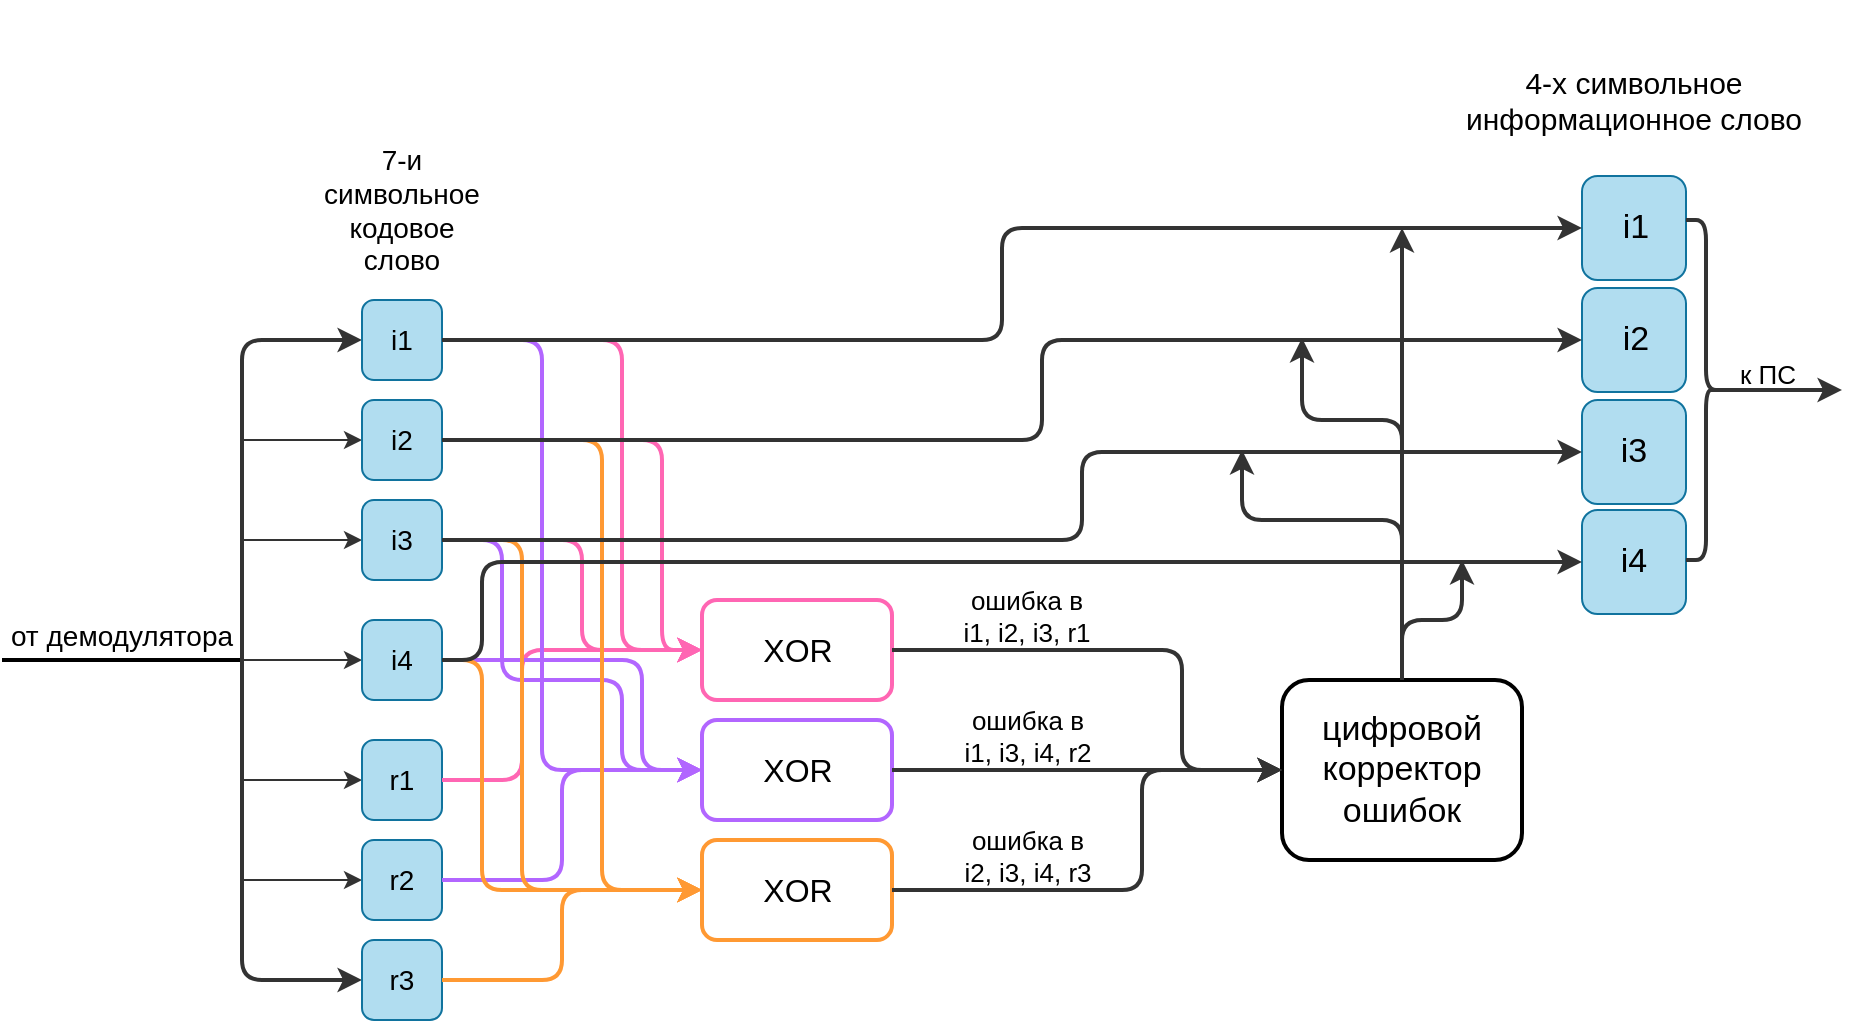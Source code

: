 <mxfile version="20.4.0" type="github" pages="2">
  <diagram id="Vkf5A_GdwDsM529_J52t" name="Страница 1">
    <mxGraphModel dx="1261" dy="1843" grid="1" gridSize="10" guides="1" tooltips="1" connect="1" arrows="1" fold="1" page="1" pageScale="1" pageWidth="850" pageHeight="1100" math="0" shadow="0">
      <root>
        <mxCell id="0" />
        <mxCell id="1" parent="0" />
        <mxCell id="jgx1MLtlkQK5oKopI7Co-2" value="" style="endArrow=none;html=1;strokeWidth=2;rounded=0;" parent="1" edge="1">
          <mxGeometry width="50" height="50" relative="1" as="geometry">
            <mxPoint x="40" y="280" as="sourcePoint" />
            <mxPoint x="160" y="280" as="targetPoint" />
          </mxGeometry>
        </mxCell>
        <mxCell id="jgx1MLtlkQK5oKopI7Co-4" value="от демодулятора" style="text;html=1;strokeColor=none;fillColor=none;align=center;verticalAlign=middle;whiteSpace=wrap;rounded=0;fontSize=14;" parent="1" vertex="1">
          <mxGeometry x="40" y="250" width="120" height="35" as="geometry" />
        </mxCell>
        <mxCell id="jgx1MLtlkQK5oKopI7Co-6" value="" style="endArrow=classic;html=1;rounded=1;strokeColor=#333333;strokeWidth=2;" parent="1" edge="1">
          <mxGeometry width="50" height="50" relative="1" as="geometry">
            <mxPoint x="160" y="280" as="sourcePoint" />
            <mxPoint x="220" y="120" as="targetPoint" />
            <Array as="points">
              <mxPoint x="160" y="120" />
            </Array>
          </mxGeometry>
        </mxCell>
        <mxCell id="jgx1MLtlkQK5oKopI7Co-7" value="" style="endArrow=classic;html=1;rounded=1;strokeColor=#333333;strokeWidth=2;" parent="1" edge="1">
          <mxGeometry width="50" height="50" relative="1" as="geometry">
            <mxPoint x="160" y="280" as="sourcePoint" />
            <mxPoint x="220" y="440" as="targetPoint" />
            <Array as="points">
              <mxPoint x="160" y="440" />
            </Array>
          </mxGeometry>
        </mxCell>
        <mxCell id="jgx1MLtlkQK5oKopI7Co-8" value="" style="endArrow=classic;html=1;rounded=1;strokeColor=#333333;" parent="1" edge="1">
          <mxGeometry width="50" height="50" relative="1" as="geometry">
            <mxPoint x="160" y="280" as="sourcePoint" />
            <mxPoint x="220" y="280" as="targetPoint" />
          </mxGeometry>
        </mxCell>
        <mxCell id="jgx1MLtlkQK5oKopI7Co-9" value="" style="endArrow=classic;html=1;rounded=1;strokeColor=#333333;" parent="1" edge="1">
          <mxGeometry width="50" height="50" relative="1" as="geometry">
            <mxPoint x="160" y="220" as="sourcePoint" />
            <mxPoint x="220" y="220" as="targetPoint" />
          </mxGeometry>
        </mxCell>
        <mxCell id="jgx1MLtlkQK5oKopI7Co-10" value="" style="endArrow=classic;html=1;rounded=1;strokeColor=#333333;" parent="1" edge="1">
          <mxGeometry width="50" height="50" relative="1" as="geometry">
            <mxPoint x="160" y="170" as="sourcePoint" />
            <mxPoint x="220" y="170" as="targetPoint" />
          </mxGeometry>
        </mxCell>
        <mxCell id="jgx1MLtlkQK5oKopI7Co-11" value="" style="endArrow=classic;html=1;rounded=1;strokeColor=#333333;" parent="1" edge="1">
          <mxGeometry width="50" height="50" relative="1" as="geometry">
            <mxPoint x="160" y="390" as="sourcePoint" />
            <mxPoint x="220" y="390" as="targetPoint" />
          </mxGeometry>
        </mxCell>
        <mxCell id="jgx1MLtlkQK5oKopI7Co-12" value="" style="endArrow=classic;html=1;rounded=1;strokeColor=#333333;" parent="1" edge="1">
          <mxGeometry width="50" height="50" relative="1" as="geometry">
            <mxPoint x="160" y="340" as="sourcePoint" />
            <mxPoint x="220" y="340" as="targetPoint" />
          </mxGeometry>
        </mxCell>
        <mxCell id="jgx1MLtlkQK5oKopI7Co-18" value="" style="rounded=1;whiteSpace=wrap;html=1;fillColor=#b1ddf0;strokeColor=#10739e;fillStyle=auto;" parent="1" vertex="1">
          <mxGeometry x="220" y="420" width="40" height="40" as="geometry" />
        </mxCell>
        <mxCell id="jgx1MLtlkQK5oKopI7Co-20" value="" style="rounded=1;whiteSpace=wrap;html=1;fillColor=#b1ddf0;strokeColor=#10739e;fillStyle=auto;" parent="1" vertex="1">
          <mxGeometry x="220" y="370" width="40" height="40" as="geometry" />
        </mxCell>
        <mxCell id="jgx1MLtlkQK5oKopI7Co-21" value="" style="rounded=1;whiteSpace=wrap;html=1;fillColor=#b1ddf0;strokeColor=#10739e;fillStyle=auto;" parent="1" vertex="1">
          <mxGeometry x="220" y="320" width="40" height="40" as="geometry" />
        </mxCell>
        <mxCell id="jgx1MLtlkQK5oKopI7Co-22" value="" style="rounded=1;whiteSpace=wrap;html=1;fillColor=#b1ddf0;strokeColor=#10739e;fillStyle=auto;" parent="1" vertex="1">
          <mxGeometry x="220" y="100" width="40" height="40" as="geometry" />
        </mxCell>
        <mxCell id="jgx1MLtlkQK5oKopI7Co-23" value="" style="rounded=1;whiteSpace=wrap;html=1;fillColor=#b1ddf0;strokeColor=#10739e;fillStyle=auto;" parent="1" vertex="1">
          <mxGeometry x="220" y="150" width="40" height="40" as="geometry" />
        </mxCell>
        <mxCell id="jgx1MLtlkQK5oKopI7Co-24" value="" style="rounded=1;whiteSpace=wrap;html=1;fillColor=#b1ddf0;strokeColor=#10739e;fillStyle=auto;" parent="1" vertex="1">
          <mxGeometry x="220" y="200" width="40" height="40" as="geometry" />
        </mxCell>
        <mxCell id="jgx1MLtlkQK5oKopI7Co-25" value="" style="rounded=1;whiteSpace=wrap;html=1;fillColor=#b1ddf0;strokeColor=#10739e;fillStyle=auto;" parent="1" vertex="1">
          <mxGeometry x="220" y="260" width="40" height="40" as="geometry" />
        </mxCell>
        <mxCell id="jgx1MLtlkQK5oKopI7Co-26" value="7-и символьное кодовое слово" style="text;html=1;strokeColor=none;fillColor=none;align=center;verticalAlign=middle;whiteSpace=wrap;rounded=0;fillStyle=auto;fontSize=14;" parent="1" vertex="1">
          <mxGeometry x="195" y="20" width="90" height="70" as="geometry" />
        </mxCell>
        <mxCell id="jgx1MLtlkQK5oKopI7Co-27" value="r1" style="text;html=1;strokeColor=none;fillColor=none;align=center;verticalAlign=middle;whiteSpace=wrap;rounded=0;fillStyle=auto;fontSize=14;" parent="1" vertex="1">
          <mxGeometry x="210" y="325" width="60" height="30" as="geometry" />
        </mxCell>
        <mxCell id="jgx1MLtlkQK5oKopI7Co-28" value="r2" style="text;html=1;strokeColor=none;fillColor=none;align=center;verticalAlign=middle;whiteSpace=wrap;rounded=0;fillStyle=auto;fontSize=14;" parent="1" vertex="1">
          <mxGeometry x="210" y="375" width="60" height="30" as="geometry" />
        </mxCell>
        <mxCell id="jgx1MLtlkQK5oKopI7Co-29" value="i1" style="text;html=1;strokeColor=none;fillColor=none;align=center;verticalAlign=middle;whiteSpace=wrap;rounded=0;fillStyle=auto;fontSize=14;" parent="1" vertex="1">
          <mxGeometry x="210" y="105" width="60" height="30" as="geometry" />
        </mxCell>
        <mxCell id="jgx1MLtlkQK5oKopI7Co-30" value="i2" style="text;html=1;strokeColor=none;fillColor=none;align=center;verticalAlign=middle;whiteSpace=wrap;rounded=0;fillStyle=auto;fontSize=14;" parent="1" vertex="1">
          <mxGeometry x="210" y="155" width="60" height="30" as="geometry" />
        </mxCell>
        <mxCell id="jgx1MLtlkQK5oKopI7Co-31" value="r3" style="text;html=1;strokeColor=none;fillColor=none;align=center;verticalAlign=middle;whiteSpace=wrap;rounded=0;fillStyle=auto;fontSize=14;" parent="1" vertex="1">
          <mxGeometry x="210" y="425" width="60" height="30" as="geometry" />
        </mxCell>
        <mxCell id="jgx1MLtlkQK5oKopI7Co-32" value="i3" style="text;html=1;strokeColor=none;fillColor=none;align=center;verticalAlign=middle;whiteSpace=wrap;rounded=0;fillStyle=auto;fontSize=14;" parent="1" vertex="1">
          <mxGeometry x="210" y="205" width="60" height="30" as="geometry" />
        </mxCell>
        <mxCell id="jgx1MLtlkQK5oKopI7Co-33" value="i4" style="text;html=1;strokeColor=none;fillColor=none;align=center;verticalAlign=middle;whiteSpace=wrap;rounded=0;fillStyle=auto;fontSize=14;" parent="1" vertex="1">
          <mxGeometry x="210" y="265" width="60" height="30" as="geometry" />
        </mxCell>
        <mxCell id="jgx1MLtlkQK5oKopI7Co-34" value="" style="rounded=1;whiteSpace=wrap;html=1;fillStyle=auto;fontSize=14;strokeColor=#FF66B3;strokeWidth=2;" parent="1" vertex="1">
          <mxGeometry x="390" y="250" width="95" height="50" as="geometry" />
        </mxCell>
        <mxCell id="jgx1MLtlkQK5oKopI7Co-35" value="" style="rounded=1;whiteSpace=wrap;html=1;fillStyle=auto;fontSize=14;strokeColor=#B266FF;strokeWidth=2;" parent="1" vertex="1">
          <mxGeometry x="390" y="310" width="95" height="50" as="geometry" />
        </mxCell>
        <mxCell id="jgx1MLtlkQK5oKopI7Co-36" value="" style="rounded=1;whiteSpace=wrap;html=1;fillStyle=auto;fontSize=14;strokeColor=#FF9933;strokeWidth=2;" parent="1" vertex="1">
          <mxGeometry x="390" y="370" width="95" height="50" as="geometry" />
        </mxCell>
        <mxCell id="jgx1MLtlkQK5oKopI7Co-37" value="XOR" style="text;html=1;strokeColor=none;fillColor=none;align=center;verticalAlign=middle;whiteSpace=wrap;rounded=0;fillStyle=auto;fontSize=16;" parent="1" vertex="1">
          <mxGeometry x="402.5" y="255" width="70" height="40" as="geometry" />
        </mxCell>
        <mxCell id="jgx1MLtlkQK5oKopI7Co-38" value="XOR" style="text;html=1;strokeColor=none;fillColor=none;align=center;verticalAlign=middle;whiteSpace=wrap;rounded=0;fillStyle=auto;fontSize=16;" parent="1" vertex="1">
          <mxGeometry x="402.5" y="315" width="70" height="40" as="geometry" />
        </mxCell>
        <mxCell id="jgx1MLtlkQK5oKopI7Co-39" value="XOR" style="text;html=1;strokeColor=none;fillColor=none;align=center;verticalAlign=middle;whiteSpace=wrap;rounded=0;fillStyle=auto;fontSize=16;" parent="1" vertex="1">
          <mxGeometry x="402.5" y="375" width="70" height="40" as="geometry" />
        </mxCell>
        <mxCell id="jgx1MLtlkQK5oKopI7Co-40" value="" style="endArrow=classic;html=1;rounded=1;fontSize=16;exitX=0.833;exitY=0.5;exitDx=0;exitDy=0;exitPerimeter=0;entryX=0;entryY=0.5;entryDx=0;entryDy=0;strokeColor=#FF66B3;strokeWidth=2;" parent="1" source="jgx1MLtlkQK5oKopI7Co-29" target="jgx1MLtlkQK5oKopI7Co-34" edge="1">
          <mxGeometry width="50" height="50" relative="1" as="geometry">
            <mxPoint x="400" y="280" as="sourcePoint" />
            <mxPoint x="450" y="230" as="targetPoint" />
            <Array as="points">
              <mxPoint x="350" y="120" />
              <mxPoint x="350" y="275" />
            </Array>
          </mxGeometry>
        </mxCell>
        <mxCell id="jgx1MLtlkQK5oKopI7Co-41" value="" style="endArrow=classic;html=1;rounded=1;fontSize=16;entryX=0;entryY=0.5;entryDx=0;entryDy=0;strokeColor=#FF66B3;strokeWidth=2;" parent="1" target="jgx1MLtlkQK5oKopI7Co-34" edge="1">
          <mxGeometry width="50" height="50" relative="1" as="geometry">
            <mxPoint x="260" y="170" as="sourcePoint" />
            <mxPoint x="450" y="230" as="targetPoint" />
            <Array as="points">
              <mxPoint x="370" y="170" />
              <mxPoint x="370" y="275" />
            </Array>
          </mxGeometry>
        </mxCell>
        <mxCell id="jgx1MLtlkQK5oKopI7Co-42" value="" style="endArrow=classic;html=1;rounded=1;fontSize=16;entryX=0;entryY=0.5;entryDx=0;entryDy=0;exitX=0.833;exitY=0.5;exitDx=0;exitDy=0;exitPerimeter=0;strokeColor=#FF66B3;strokeWidth=2;" parent="1" source="jgx1MLtlkQK5oKopI7Co-32" target="jgx1MLtlkQK5oKopI7Co-34" edge="1">
          <mxGeometry width="50" height="50" relative="1" as="geometry">
            <mxPoint x="400" y="280" as="sourcePoint" />
            <mxPoint x="450" y="230" as="targetPoint" />
            <Array as="points">
              <mxPoint x="330" y="220" />
              <mxPoint x="330" y="275" />
            </Array>
          </mxGeometry>
        </mxCell>
        <mxCell id="jgx1MLtlkQK5oKopI7Co-45" value="" style="endArrow=classic;html=1;rounded=1;fontSize=16;entryX=0;entryY=0.5;entryDx=0;entryDy=0;strokeColor=#FF66B3;strokeWidth=2;" parent="1" target="jgx1MLtlkQK5oKopI7Co-34" edge="1">
          <mxGeometry width="50" height="50" relative="1" as="geometry">
            <mxPoint x="260" y="340" as="sourcePoint" />
            <mxPoint x="380" y="280" as="targetPoint" />
            <Array as="points">
              <mxPoint x="300" y="340" />
              <mxPoint x="300" y="275" />
            </Array>
          </mxGeometry>
        </mxCell>
        <mxCell id="jgx1MLtlkQK5oKopI7Co-46" value="" style="endArrow=classic;html=1;rounded=1;strokeColor=#B266FF;strokeWidth=2;fontSize=16;entryX=0;entryY=0.5;entryDx=0;entryDy=0;" parent="1" target="jgx1MLtlkQK5oKopI7Co-35" edge="1">
          <mxGeometry width="50" height="50" relative="1" as="geometry">
            <mxPoint x="260" y="120" as="sourcePoint" />
            <mxPoint x="450" y="230" as="targetPoint" />
            <Array as="points">
              <mxPoint x="310" y="120" />
              <mxPoint x="310" y="335" />
            </Array>
          </mxGeometry>
        </mxCell>
        <mxCell id="jgx1MLtlkQK5oKopI7Co-47" value="" style="endArrow=classic;html=1;rounded=1;strokeColor=#B266FF;strokeWidth=2;fontSize=16;entryX=0;entryY=0.5;entryDx=0;entryDy=0;" parent="1" target="jgx1MLtlkQK5oKopI7Co-35" edge="1">
          <mxGeometry width="50" height="50" relative="1" as="geometry">
            <mxPoint x="260" y="220" as="sourcePoint" />
            <mxPoint x="450" y="230" as="targetPoint" />
            <Array as="points">
              <mxPoint x="290" y="220" />
              <mxPoint x="290" y="290" />
              <mxPoint x="350" y="290" />
              <mxPoint x="350" y="335" />
            </Array>
          </mxGeometry>
        </mxCell>
        <mxCell id="jgx1MLtlkQK5oKopI7Co-48" value="" style="endArrow=classic;html=1;rounded=1;strokeColor=#B266FF;strokeWidth=2;fontSize=16;entryX=0;entryY=0.5;entryDx=0;entryDy=0;" parent="1" target="jgx1MLtlkQK5oKopI7Co-35" edge="1">
          <mxGeometry width="50" height="50" relative="1" as="geometry">
            <mxPoint x="260" y="280" as="sourcePoint" />
            <mxPoint x="450" y="230" as="targetPoint" />
            <Array as="points">
              <mxPoint x="360" y="280" />
              <mxPoint x="360" y="335" />
            </Array>
          </mxGeometry>
        </mxCell>
        <mxCell id="jgx1MLtlkQK5oKopI7Co-49" value="" style="endArrow=classic;html=1;rounded=1;strokeColor=#B266FF;strokeWidth=2;fontSize=16;exitX=0.833;exitY=0.5;exitDx=0;exitDy=0;exitPerimeter=0;entryX=0;entryY=0.5;entryDx=0;entryDy=0;" parent="1" source="jgx1MLtlkQK5oKopI7Co-28" target="jgx1MLtlkQK5oKopI7Co-35" edge="1">
          <mxGeometry width="50" height="50" relative="1" as="geometry">
            <mxPoint x="400" y="280" as="sourcePoint" />
            <mxPoint x="450" y="230" as="targetPoint" />
            <Array as="points">
              <mxPoint x="320" y="390" />
              <mxPoint x="320" y="335" />
            </Array>
          </mxGeometry>
        </mxCell>
        <mxCell id="jgx1MLtlkQK5oKopI7Co-50" value="" style="endArrow=classic;html=1;rounded=1;strokeColor=#FF9933;strokeWidth=2;fontSize=16;exitX=0.833;exitY=0.5;exitDx=0;exitDy=0;exitPerimeter=0;entryX=0;entryY=0.5;entryDx=0;entryDy=0;" parent="1" source="jgx1MLtlkQK5oKopI7Co-31" target="jgx1MLtlkQK5oKopI7Co-36" edge="1">
          <mxGeometry width="50" height="50" relative="1" as="geometry">
            <mxPoint x="400" y="280" as="sourcePoint" />
            <mxPoint x="450" y="230" as="targetPoint" />
            <Array as="points">
              <mxPoint x="320" y="440" />
              <mxPoint x="320" y="395" />
            </Array>
          </mxGeometry>
        </mxCell>
        <mxCell id="jgx1MLtlkQK5oKopI7Co-51" value="" style="endArrow=classic;html=1;rounded=1;strokeColor=#FF9933;strokeWidth=2;fontSize=16;entryX=0;entryY=0.5;entryDx=0;entryDy=0;exitX=1;exitY=0.5;exitDx=0;exitDy=0;" parent="1" source="jgx1MLtlkQK5oKopI7Co-25" target="jgx1MLtlkQK5oKopI7Co-36" edge="1">
          <mxGeometry width="50" height="50" relative="1" as="geometry">
            <mxPoint x="400" y="280" as="sourcePoint" />
            <mxPoint x="450" y="230" as="targetPoint" />
            <Array as="points">
              <mxPoint x="280" y="280" />
              <mxPoint x="280" y="395" />
            </Array>
          </mxGeometry>
        </mxCell>
        <mxCell id="jgx1MLtlkQK5oKopI7Co-52" value="" style="endArrow=classic;html=1;rounded=1;strokeColor=#FF9933;strokeWidth=2;fontSize=16;entryX=0;entryY=0.5;entryDx=0;entryDy=0;" parent="1" target="jgx1MLtlkQK5oKopI7Co-36" edge="1">
          <mxGeometry width="50" height="50" relative="1" as="geometry">
            <mxPoint x="260" y="220" as="sourcePoint" />
            <mxPoint x="450" y="230" as="targetPoint" />
            <Array as="points">
              <mxPoint x="300" y="220" />
              <mxPoint x="300" y="395" />
            </Array>
          </mxGeometry>
        </mxCell>
        <mxCell id="jgx1MLtlkQK5oKopI7Co-53" value="" style="endArrow=classic;html=1;rounded=1;strokeColor=#FF9933;strokeWidth=2;fontSize=16;entryX=0;entryY=0.5;entryDx=0;entryDy=0;" parent="1" target="jgx1MLtlkQK5oKopI7Co-36" edge="1">
          <mxGeometry width="50" height="50" relative="1" as="geometry">
            <mxPoint x="260" y="170" as="sourcePoint" />
            <mxPoint x="450" y="230" as="targetPoint" />
            <Array as="points">
              <mxPoint x="340" y="170" />
              <mxPoint x="340" y="395" />
            </Array>
          </mxGeometry>
        </mxCell>
        <mxCell id="jgx1MLtlkQK5oKopI7Co-54" value="" style="rounded=1;whiteSpace=wrap;html=1;fillStyle=auto;strokeWidth=2;fontSize=16;" parent="1" vertex="1">
          <mxGeometry x="680" y="290" width="120" height="90" as="geometry" />
        </mxCell>
        <mxCell id="jgx1MLtlkQK5oKopI7Co-57" value="цифровой корректор ошибок" style="text;html=1;strokeColor=none;fillColor=none;align=center;verticalAlign=middle;whiteSpace=wrap;rounded=0;fillStyle=auto;strokeWidth=2;fontSize=17;" parent="1" vertex="1">
          <mxGeometry x="680" y="300" width="120" height="70" as="geometry" />
        </mxCell>
        <mxCell id="jgx1MLtlkQK5oKopI7Co-58" value="" style="endArrow=classic;html=1;rounded=1;strokeColor=#333333;strokeWidth=2;fontSize=17;exitX=1;exitY=0.5;exitDx=0;exitDy=0;entryX=0;entryY=0.5;entryDx=0;entryDy=0;" parent="1" source="jgx1MLtlkQK5oKopI7Co-34" target="jgx1MLtlkQK5oKopI7Co-57" edge="1">
          <mxGeometry width="50" height="50" relative="1" as="geometry">
            <mxPoint x="400" y="270" as="sourcePoint" />
            <mxPoint x="450" y="220" as="targetPoint" />
            <Array as="points">
              <mxPoint x="630" y="275" />
              <mxPoint x="630" y="335" />
            </Array>
          </mxGeometry>
        </mxCell>
        <mxCell id="jgx1MLtlkQK5oKopI7Co-59" value="" style="endArrow=classic;html=1;rounded=1;strokeColor=#333333;strokeWidth=2;fontSize=17;exitX=1;exitY=0.5;exitDx=0;exitDy=0;entryX=0;entryY=0.5;entryDx=0;entryDy=0;" parent="1" source="jgx1MLtlkQK5oKopI7Co-35" target="jgx1MLtlkQK5oKopI7Co-57" edge="1">
          <mxGeometry width="50" height="50" relative="1" as="geometry">
            <mxPoint x="400" y="270" as="sourcePoint" />
            <mxPoint x="450" y="220" as="targetPoint" />
          </mxGeometry>
        </mxCell>
        <mxCell id="jgx1MLtlkQK5oKopI7Co-60" value="" style="endArrow=classic;html=1;rounded=1;strokeColor=#333333;strokeWidth=2;fontSize=17;exitX=1;exitY=0.5;exitDx=0;exitDy=0;entryX=0;entryY=0.5;entryDx=0;entryDy=0;" parent="1" source="jgx1MLtlkQK5oKopI7Co-36" target="jgx1MLtlkQK5oKopI7Co-57" edge="1">
          <mxGeometry width="50" height="50" relative="1" as="geometry">
            <mxPoint x="400" y="270" as="sourcePoint" />
            <mxPoint x="550" y="340" as="targetPoint" />
            <Array as="points">
              <mxPoint x="610" y="395" />
              <mxPoint x="610" y="335" />
            </Array>
          </mxGeometry>
        </mxCell>
        <mxCell id="jgx1MLtlkQK5oKopI7Co-63" value="" style="rounded=1;whiteSpace=wrap;html=1;fillColor=#b1ddf0;strokeColor=#10739e;fillStyle=auto;" parent="1" vertex="1">
          <mxGeometry x="830" y="38" width="52" height="52" as="geometry" />
        </mxCell>
        <mxCell id="jgx1MLtlkQK5oKopI7Co-66" value="" style="rounded=1;whiteSpace=wrap;html=1;fillColor=#b1ddf0;strokeColor=#10739e;fillStyle=auto;" parent="1" vertex="1">
          <mxGeometry x="830" y="94" width="52" height="52" as="geometry" />
        </mxCell>
        <mxCell id="jgx1MLtlkQK5oKopI7Co-67" value="" style="rounded=1;whiteSpace=wrap;html=1;fillColor=#b1ddf0;strokeColor=#10739e;fillStyle=auto;" parent="1" vertex="1">
          <mxGeometry x="830" y="150" width="52" height="52" as="geometry" />
        </mxCell>
        <mxCell id="jgx1MLtlkQK5oKopI7Co-68" value="" style="rounded=1;whiteSpace=wrap;html=1;fillColor=#b1ddf0;strokeColor=#10739e;fillStyle=auto;" parent="1" vertex="1">
          <mxGeometry x="830" y="205" width="52" height="52" as="geometry" />
        </mxCell>
        <mxCell id="jgx1MLtlkQK5oKopI7Co-69" value="4-х символьное информационное слово" style="text;html=1;strokeColor=none;fillColor=none;align=center;verticalAlign=middle;whiteSpace=wrap;rounded=0;fillStyle=auto;strokeWidth=2;fontSize=15;" parent="1" vertex="1">
          <mxGeometry x="771" y="-50" width="170" height="100" as="geometry" />
        </mxCell>
        <mxCell id="jgx1MLtlkQK5oKopI7Co-70" value="" style="endArrow=classic;html=1;rounded=1;strokeColor=#333333;strokeWidth=2;fontSize=15;entryX=0;entryY=0.5;entryDx=0;entryDy=0;" parent="1" target="jgx1MLtlkQK5oKopI7Co-63" edge="1">
          <mxGeometry width="50" height="50" relative="1" as="geometry">
            <mxPoint x="260" y="120" as="sourcePoint" />
            <mxPoint x="570" y="190" as="targetPoint" />
            <Array as="points">
              <mxPoint x="540" y="120" />
              <mxPoint x="540" y="64" />
            </Array>
          </mxGeometry>
        </mxCell>
        <mxCell id="jgx1MLtlkQK5oKopI7Co-71" value="" style="endArrow=classic;html=1;rounded=1;strokeColor=#333333;strokeWidth=2;fontSize=15;entryX=0;entryY=0.5;entryDx=0;entryDy=0;" parent="1" target="jgx1MLtlkQK5oKopI7Co-66" edge="1">
          <mxGeometry width="50" height="50" relative="1" as="geometry">
            <mxPoint x="260" y="170" as="sourcePoint" />
            <mxPoint x="570" y="190" as="targetPoint" />
            <Array as="points">
              <mxPoint x="560" y="170" />
              <mxPoint x="560" y="120" />
            </Array>
          </mxGeometry>
        </mxCell>
        <mxCell id="jgx1MLtlkQK5oKopI7Co-72" value="" style="endArrow=classic;html=1;rounded=1;strokeColor=#333333;strokeWidth=2;fontSize=15;entryX=0;entryY=0.5;entryDx=0;entryDy=0;" parent="1" target="jgx1MLtlkQK5oKopI7Co-67" edge="1">
          <mxGeometry width="50" height="50" relative="1" as="geometry">
            <mxPoint x="260" y="220" as="sourcePoint" />
            <mxPoint x="570" y="190" as="targetPoint" />
            <Array as="points">
              <mxPoint x="580" y="220" />
              <mxPoint x="580" y="176" />
            </Array>
          </mxGeometry>
        </mxCell>
        <mxCell id="jgx1MLtlkQK5oKopI7Co-73" value="" style="endArrow=classic;html=1;rounded=1;strokeColor=#333333;strokeWidth=2;fontSize=15;" parent="1" target="jgx1MLtlkQK5oKopI7Co-68" edge="1">
          <mxGeometry width="50" height="50" relative="1" as="geometry">
            <mxPoint x="260" y="280" as="sourcePoint" />
            <mxPoint x="570" y="190" as="targetPoint" />
            <Array as="points">
              <mxPoint x="280" y="280" />
              <mxPoint x="280" y="231" />
            </Array>
          </mxGeometry>
        </mxCell>
        <mxCell id="jgx1MLtlkQK5oKopI7Co-74" value="ошибка в &lt;br&gt;i1, i2, i3, r1" style="text;html=1;strokeColor=none;fillColor=none;align=center;verticalAlign=middle;whiteSpace=wrap;rounded=0;fillStyle=auto;strokeWidth=2;fontSize=13;" parent="1" vertex="1">
          <mxGeometry x="510" y="243" width="85" height="30" as="geometry" />
        </mxCell>
        <mxCell id="jgx1MLtlkQK5oKopI7Co-76" value="ошибка в i1, i3, i4, r2" style="text;html=1;strokeColor=none;fillColor=none;align=center;verticalAlign=middle;whiteSpace=wrap;rounded=0;fillStyle=auto;strokeWidth=2;fontSize=13;" parent="1" vertex="1">
          <mxGeometry x="517.5" y="303" width="70" height="30" as="geometry" />
        </mxCell>
        <mxCell id="jgx1MLtlkQK5oKopI7Co-77" value="ошибка в i2, i3, i4, r3" style="text;html=1;strokeColor=none;fillColor=none;align=center;verticalAlign=middle;whiteSpace=wrap;rounded=0;fillStyle=auto;strokeWidth=2;fontSize=13;" parent="1" vertex="1">
          <mxGeometry x="517.5" y="363" width="70" height="30" as="geometry" />
        </mxCell>
        <mxCell id="jgx1MLtlkQK5oKopI7Co-78" value="" style="endArrow=classic;html=1;rounded=1;strokeColor=#333333;strokeWidth=2;fontSize=13;exitX=0.5;exitY=0;exitDx=0;exitDy=0;" parent="1" source="jgx1MLtlkQK5oKopI7Co-54" edge="1">
          <mxGeometry width="50" height="50" relative="1" as="geometry">
            <mxPoint x="740" y="280" as="sourcePoint" />
            <mxPoint x="770" y="230" as="targetPoint" />
            <Array as="points">
              <mxPoint x="740" y="260" />
              <mxPoint x="770" y="260" />
            </Array>
          </mxGeometry>
        </mxCell>
        <mxCell id="jgx1MLtlkQK5oKopI7Co-79" value="" style="endArrow=classic;html=1;rounded=1;strokeColor=#333333;strokeWidth=2;fontSize=13;exitX=0.5;exitY=0;exitDx=0;exitDy=0;" parent="1" source="jgx1MLtlkQK5oKopI7Co-54" edge="1">
          <mxGeometry width="50" height="50" relative="1" as="geometry">
            <mxPoint x="520" y="220" as="sourcePoint" />
            <mxPoint x="660" y="175" as="targetPoint" />
            <Array as="points">
              <mxPoint x="740" y="210" />
              <mxPoint x="660" y="210" />
            </Array>
          </mxGeometry>
        </mxCell>
        <mxCell id="jgx1MLtlkQK5oKopI7Co-80" value="" style="endArrow=classic;html=1;rounded=1;strokeColor=#333333;strokeWidth=2;fontSize=13;exitX=0.5;exitY=0;exitDx=0;exitDy=0;" parent="1" source="jgx1MLtlkQK5oKopI7Co-54" edge="1">
          <mxGeometry width="50" height="50" relative="1" as="geometry">
            <mxPoint x="650" y="260" as="sourcePoint" />
            <mxPoint x="690" y="119" as="targetPoint" />
            <Array as="points">
              <mxPoint x="740" y="160" />
              <mxPoint x="690" y="160" />
            </Array>
          </mxGeometry>
        </mxCell>
        <mxCell id="jgx1MLtlkQK5oKopI7Co-81" value="" style="endArrow=classic;html=1;rounded=1;strokeColor=#333333;strokeWidth=2;fontSize=13;exitX=0.5;exitY=0;exitDx=0;exitDy=0;" parent="1" source="jgx1MLtlkQK5oKopI7Co-54" edge="1">
          <mxGeometry width="50" height="50" relative="1" as="geometry">
            <mxPoint x="740" y="280" as="sourcePoint" />
            <mxPoint x="740" y="64" as="targetPoint" />
          </mxGeometry>
        </mxCell>
        <mxCell id="jgx1MLtlkQK5oKopI7Co-82" value="" style="shape=curlyBracket;whiteSpace=wrap;html=1;rounded=1;flipH=1;fillStyle=auto;strokeColor=#333333;strokeWidth=2;fontSize=13;" parent="1" vertex="1">
          <mxGeometry x="882" y="60" width="20" height="170" as="geometry" />
        </mxCell>
        <mxCell id="jgx1MLtlkQK5oKopI7Co-83" value="" style="endArrow=classic;html=1;rounded=1;strokeColor=#333333;strokeWidth=2;fontSize=13;exitX=0.1;exitY=0.5;exitDx=0;exitDy=0;exitPerimeter=0;" parent="1" source="jgx1MLtlkQK5oKopI7Co-82" edge="1">
          <mxGeometry width="50" height="50" relative="1" as="geometry">
            <mxPoint x="970" y="200" as="sourcePoint" />
            <mxPoint x="960" y="145" as="targetPoint" />
          </mxGeometry>
        </mxCell>
        <mxCell id="jgx1MLtlkQK5oKopI7Co-85" value="к ПС" style="text;html=1;strokeColor=none;fillColor=none;align=center;verticalAlign=middle;whiteSpace=wrap;rounded=0;fillStyle=auto;strokeWidth=2;fontSize=13;" parent="1" vertex="1">
          <mxGeometry x="893" y="122" width="60" height="30" as="geometry" />
        </mxCell>
        <mxCell id="FP4ckxP2pwGbQOhKzTVM-1" value="i1" style="text;html=1;strokeColor=none;fillColor=none;align=center;verticalAlign=middle;whiteSpace=wrap;rounded=0;fillStyle=auto;fontSize=17;" parent="1" vertex="1">
          <mxGeometry x="827" y="49" width="60" height="30" as="geometry" />
        </mxCell>
        <mxCell id="FP4ckxP2pwGbQOhKzTVM-2" value="i2" style="text;html=1;strokeColor=none;fillColor=none;align=center;verticalAlign=middle;whiteSpace=wrap;rounded=0;fillStyle=auto;fontSize=17;" parent="1" vertex="1">
          <mxGeometry x="827" y="105" width="60" height="30" as="geometry" />
        </mxCell>
        <mxCell id="FP4ckxP2pwGbQOhKzTVM-3" value="i3" style="text;html=1;strokeColor=none;fillColor=none;align=center;verticalAlign=middle;whiteSpace=wrap;rounded=0;fillStyle=auto;fontSize=17;" parent="1" vertex="1">
          <mxGeometry x="826" y="161" width="60" height="30" as="geometry" />
        </mxCell>
        <mxCell id="FP4ckxP2pwGbQOhKzTVM-4" value="i4" style="text;html=1;strokeColor=none;fillColor=none;align=center;verticalAlign=middle;whiteSpace=wrap;rounded=0;fillStyle=auto;fontSize=17;" parent="1" vertex="1">
          <mxGeometry x="826" y="216" width="60" height="30" as="geometry" />
        </mxCell>
      </root>
    </mxGraphModel>
  </diagram>
  <diagram id="2bsXgMpiyBcFsPt2Fv77" name="Страница 2">
    <mxGraphModel dx="2156" dy="1013" grid="1" gridSize="10" guides="1" tooltips="1" connect="1" arrows="1" fold="1" page="1" pageScale="1" pageWidth="1169" pageHeight="1654" math="0" shadow="0">
      <root>
        <mxCell id="0" />
        <mxCell id="1" parent="0" />
        <mxCell id="u4W9c4V6rv8evRSbv9oK-16" value="&lt;font color=&quot;#000000&quot;&gt;к ПС&lt;/font&gt;" style="text;html=1;strokeColor=none;fillColor=none;align=center;verticalAlign=middle;whiteSpace=wrap;rounded=0;fillStyle=auto;strokeWidth=2;fontSize=16;fontColor=#FF66B3;" parent="1" vertex="1">
          <mxGeometry x="1092" y="338" width="60" height="30" as="geometry" />
        </mxCell>
        <mxCell id="2Sx0H4IYpEFFMCv7Twvm-2" value="от демодулятора" style="text;html=1;strokeColor=none;fillColor=none;align=center;verticalAlign=middle;whiteSpace=wrap;rounded=0;fontSize=15;" parent="1" vertex="1">
          <mxGeometry x="28" y="580" width="130" height="35" as="geometry" />
        </mxCell>
        <mxCell id="OKMDCXFavK2vMHVhh9fz-40" value="" style="rounded=1;whiteSpace=wrap;html=1;fillColor=#b1ddf0;strokeColor=#10739e;fillStyle=auto;" parent="1" vertex="1">
          <mxGeometry x="240" y="235" width="40" height="40" as="geometry" />
        </mxCell>
        <mxCell id="OKMDCXFavK2vMHVhh9fz-41" value="" style="rounded=1;whiteSpace=wrap;html=1;fillColor=#b1ddf0;strokeColor=#10739e;fillStyle=auto;" parent="1" vertex="1">
          <mxGeometry x="240" y="285" width="40" height="40" as="geometry" />
        </mxCell>
        <mxCell id="OKMDCXFavK2vMHVhh9fz-42" value="" style="rounded=1;whiteSpace=wrap;html=1;fillColor=#b1ddf0;strokeColor=#10739e;fillStyle=auto;" parent="1" vertex="1">
          <mxGeometry x="240" y="335" width="40" height="40" as="geometry" />
        </mxCell>
        <mxCell id="OKMDCXFavK2vMHVhh9fz-43" value="" style="rounded=1;whiteSpace=wrap;html=1;fillColor=#b1ddf0;strokeColor=#10739e;fillStyle=auto;" parent="1" vertex="1">
          <mxGeometry x="240" y="385" width="40" height="40" as="geometry" />
        </mxCell>
        <mxCell id="OKMDCXFavK2vMHVhh9fz-44" value="" style="rounded=1;whiteSpace=wrap;html=1;fillColor=#b1ddf0;strokeColor=#10739e;fillStyle=auto;" parent="1" vertex="1">
          <mxGeometry x="240" y="485" width="40" height="40" as="geometry" />
        </mxCell>
        <mxCell id="OKMDCXFavK2vMHVhh9fz-45" value="" style="rounded=1;whiteSpace=wrap;html=1;fillColor=#b1ddf0;strokeColor=#10739e;fillStyle=auto;" parent="1" vertex="1">
          <mxGeometry x="240" y="535" width="40" height="40" as="geometry" />
        </mxCell>
        <mxCell id="OKMDCXFavK2vMHVhh9fz-46" value="" style="rounded=1;whiteSpace=wrap;html=1;fillColor=#b1ddf0;strokeColor=#10739e;fillStyle=auto;" parent="1" vertex="1">
          <mxGeometry x="240" y="585" width="40" height="40" as="geometry" />
        </mxCell>
        <mxCell id="OKMDCXFavK2vMHVhh9fz-47" value="" style="rounded=1;whiteSpace=wrap;html=1;fillColor=#b1ddf0;strokeColor=#10739e;fillStyle=auto;" parent="1" vertex="1">
          <mxGeometry x="240" y="635" width="40" height="40" as="geometry" />
        </mxCell>
        <mxCell id="OKMDCXFavK2vMHVhh9fz-48" value="" style="rounded=1;whiteSpace=wrap;html=1;fillColor=#b1ddf0;strokeColor=#10739e;fillStyle=auto;" parent="1" vertex="1">
          <mxGeometry x="240" y="685" width="40" height="40" as="geometry" />
        </mxCell>
        <mxCell id="OKMDCXFavK2vMHVhh9fz-49" value="" style="rounded=1;whiteSpace=wrap;html=1;fillColor=#b1ddf0;strokeColor=#10739e;fillStyle=auto;" parent="1" vertex="1">
          <mxGeometry x="240" y="735" width="40" height="40" as="geometry" />
        </mxCell>
        <mxCell id="OKMDCXFavK2vMHVhh9fz-50" value="" style="rounded=1;whiteSpace=wrap;html=1;fillColor=#b1ddf0;strokeColor=#10739e;fillStyle=auto;" parent="1" vertex="1">
          <mxGeometry x="240" y="785" width="40" height="40" as="geometry" />
        </mxCell>
        <mxCell id="OKMDCXFavK2vMHVhh9fz-51" value="" style="rounded=1;whiteSpace=wrap;html=1;fillColor=#b1ddf0;strokeColor=#10739e;fillStyle=auto;" parent="1" vertex="1">
          <mxGeometry x="240" y="835" width="40" height="40" as="geometry" />
        </mxCell>
        <mxCell id="OKMDCXFavK2vMHVhh9fz-52" value="" style="rounded=1;whiteSpace=wrap;html=1;fillColor=#b1ddf0;strokeColor=#10739e;fillStyle=auto;" parent="1" vertex="1">
          <mxGeometry x="240" y="936" width="40" height="40" as="geometry" />
        </mxCell>
        <mxCell id="2Sx0H4IYpEFFMCv7Twvm-1" value="" style="endArrow=none;html=1;rounded=1;strokeColor=#333333;strokeWidth=2;fontSize=17;exitX=0.01;exitY=0.848;exitDx=0;exitDy=0;exitPerimeter=0;" parent="1" source="2Sx0H4IYpEFFMCv7Twvm-2" edge="1">
          <mxGeometry width="50" height="50" relative="1" as="geometry">
            <mxPoint x="40" y="610" as="sourcePoint" />
            <mxPoint x="160" y="610" as="targetPoint" />
          </mxGeometry>
        </mxCell>
        <mxCell id="2Sx0H4IYpEFFMCv7Twvm-3" value="" style="endArrow=classic;html=1;rounded=1;strokeColor=#333333;strokeWidth=2;entryX=0;entryY=0.5;entryDx=0;entryDy=0;" parent="1" target="OKMDCXFavK2vMHVhh9fz-40" edge="1">
          <mxGeometry width="50" height="50" relative="1" as="geometry">
            <mxPoint x="160" y="610" as="sourcePoint" />
            <mxPoint x="240" y="200" as="targetPoint" />
            <Array as="points">
              <mxPoint x="160" y="255" />
            </Array>
          </mxGeometry>
        </mxCell>
        <mxCell id="2Sx0H4IYpEFFMCv7Twvm-4" value="" style="endArrow=classic;html=1;rounded=1;strokeColor=#333333;strokeWidth=2;entryX=0;entryY=0.5;entryDx=0;entryDy=0;" parent="1" target="OKMDCXFavK2vMHVhh9fz-52" edge="1">
          <mxGeometry width="50" height="50" relative="1" as="geometry">
            <mxPoint x="160" y="610" as="sourcePoint" />
            <mxPoint x="240" y="1000" as="targetPoint" />
            <Array as="points">
              <mxPoint x="160" y="956" />
            </Array>
          </mxGeometry>
        </mxCell>
        <mxCell id="OKMDCXFavK2vMHVhh9fz-2" value="" style="endArrow=classic;html=1;rounded=1;strokeColor=#333333;strokeWidth=2;fontSize=17;" parent="1" edge="1">
          <mxGeometry width="50" height="50" relative="1" as="geometry">
            <mxPoint x="160" y="610" as="sourcePoint" />
            <mxPoint x="240" y="610" as="targetPoint" />
          </mxGeometry>
        </mxCell>
        <mxCell id="OKMDCXFavK2vMHVhh9fz-3" value="" style="endArrow=classic;html=1;rounded=1;strokeColor=#333333;strokeWidth=2;fontSize=17;" parent="1" edge="1">
          <mxGeometry width="50" height="50" relative="1" as="geometry">
            <mxPoint x="160" y="453.38" as="sourcePoint" />
            <mxPoint x="240" y="453.38" as="targetPoint" />
          </mxGeometry>
        </mxCell>
        <mxCell id="OKMDCXFavK2vMHVhh9fz-4" value="" style="endArrow=classic;html=1;rounded=1;strokeColor=#333333;strokeWidth=2;fontSize=17;" parent="1" edge="1">
          <mxGeometry width="50" height="50" relative="1" as="geometry">
            <mxPoint x="160" y="504.38" as="sourcePoint" />
            <mxPoint x="240" y="504.38" as="targetPoint" />
          </mxGeometry>
        </mxCell>
        <mxCell id="OKMDCXFavK2vMHVhh9fz-5" value="" style="endArrow=classic;html=1;rounded=1;strokeColor=#333333;strokeWidth=2;fontSize=17;" parent="1" edge="1">
          <mxGeometry width="50" height="50" relative="1" as="geometry">
            <mxPoint x="160" y="554.38" as="sourcePoint" />
            <mxPoint x="240" y="554.38" as="targetPoint" />
          </mxGeometry>
        </mxCell>
        <mxCell id="OKMDCXFavK2vMHVhh9fz-7" value="" style="endArrow=classic;html=1;rounded=1;strokeColor=#333333;strokeWidth=2;fontSize=17;" parent="1" edge="1">
          <mxGeometry width="50" height="50" relative="1" as="geometry">
            <mxPoint x="160" y="854.38" as="sourcePoint" />
            <mxPoint x="240" y="854.38" as="targetPoint" />
          </mxGeometry>
        </mxCell>
        <mxCell id="OKMDCXFavK2vMHVhh9fz-8" value="" style="endArrow=classic;html=1;rounded=1;strokeColor=#333333;strokeWidth=2;fontSize=17;" parent="1" edge="1">
          <mxGeometry width="50" height="50" relative="1" as="geometry">
            <mxPoint x="160" y="905.37" as="sourcePoint" />
            <mxPoint x="240" y="905.37" as="targetPoint" />
          </mxGeometry>
        </mxCell>
        <mxCell id="OKMDCXFavK2vMHVhh9fz-9" value="" style="endArrow=classic;html=1;rounded=1;strokeColor=#333333;strokeWidth=2;fontSize=17;" parent="1" edge="1">
          <mxGeometry width="50" height="50" relative="1" as="geometry">
            <mxPoint x="160" y="700.0" as="sourcePoint" />
            <mxPoint x="240" y="700.0" as="targetPoint" />
          </mxGeometry>
        </mxCell>
        <mxCell id="OKMDCXFavK2vMHVhh9fz-14" value="" style="rounded=1;whiteSpace=wrap;html=1;fillColor=#b1ddf0;strokeColor=#10739e;fillStyle=auto;" parent="1" vertex="1">
          <mxGeometry x="240" y="434" width="40" height="40" as="geometry" />
        </mxCell>
        <mxCell id="OKMDCXFavK2vMHVhh9fz-53" value="" style="rounded=1;whiteSpace=wrap;html=1;fillColor=#b1ddf0;strokeColor=#10739e;fillStyle=auto;" parent="1" vertex="1">
          <mxGeometry x="240" y="886" width="40" height="40" as="geometry" />
        </mxCell>
        <mxCell id="OKMDCXFavK2vMHVhh9fz-54" value="" style="endArrow=classic;html=1;rounded=1;strokeColor=#333333;strokeWidth=2;fontSize=17;" parent="1" edge="1">
          <mxGeometry width="50" height="50" relative="1" as="geometry">
            <mxPoint x="160.0" y="804.38" as="sourcePoint" />
            <mxPoint x="240.0" y="804.38" as="targetPoint" />
          </mxGeometry>
        </mxCell>
        <mxCell id="OKMDCXFavK2vMHVhh9fz-55" value="" style="endArrow=classic;html=1;rounded=1;strokeColor=#333333;strokeWidth=2;fontSize=17;" parent="1" edge="1">
          <mxGeometry width="50" height="50" relative="1" as="geometry">
            <mxPoint x="160.0" y="754.38" as="sourcePoint" />
            <mxPoint x="240.0" y="754.38" as="targetPoint" />
          </mxGeometry>
        </mxCell>
        <mxCell id="OKMDCXFavK2vMHVhh9fz-56" value="" style="endArrow=classic;html=1;rounded=1;strokeColor=#333333;strokeWidth=2;fontSize=17;" parent="1" edge="1">
          <mxGeometry width="50" height="50" relative="1" as="geometry">
            <mxPoint x="160.0" y="304.37" as="sourcePoint" />
            <mxPoint x="240.0" y="304.37" as="targetPoint" />
          </mxGeometry>
        </mxCell>
        <mxCell id="OKMDCXFavK2vMHVhh9fz-57" value="" style="endArrow=classic;html=1;rounded=1;strokeColor=#333333;strokeWidth=2;fontSize=17;" parent="1" edge="1">
          <mxGeometry width="50" height="50" relative="1" as="geometry">
            <mxPoint x="160.0" y="354.37" as="sourcePoint" />
            <mxPoint x="240.0" y="354.37" as="targetPoint" />
          </mxGeometry>
        </mxCell>
        <mxCell id="OKMDCXFavK2vMHVhh9fz-58" value="" style="endArrow=classic;html=1;rounded=1;strokeColor=#333333;strokeWidth=2;fontSize=17;" parent="1" edge="1">
          <mxGeometry width="50" height="50" relative="1" as="geometry">
            <mxPoint x="160.0" y="410.0" as="sourcePoint" />
            <mxPoint x="240.0" y="410.0" as="targetPoint" />
          </mxGeometry>
        </mxCell>
        <mxCell id="OKMDCXFavK2vMHVhh9fz-59" value="" style="endArrow=classic;html=1;rounded=1;strokeColor=#333333;strokeWidth=2;fontSize=17;" parent="1" edge="1">
          <mxGeometry width="50" height="50" relative="1" as="geometry">
            <mxPoint x="160.0" y="654.38" as="sourcePoint" />
            <mxPoint x="240.0" y="654.38" as="targetPoint" />
          </mxGeometry>
        </mxCell>
        <mxCell id="OKMDCXFavK2vMHVhh9fz-60" value="i1" style="text;html=1;strokeColor=none;fillColor=none;align=center;verticalAlign=middle;whiteSpace=wrap;rounded=0;fillStyle=auto;strokeWidth=2;fontSize=17;" parent="1" vertex="1">
          <mxGeometry x="245" y="240" width="30" height="30" as="geometry" />
        </mxCell>
        <mxCell id="OKMDCXFavK2vMHVhh9fz-61" value="i2" style="text;html=1;strokeColor=none;fillColor=none;align=center;verticalAlign=middle;whiteSpace=wrap;rounded=0;fillStyle=auto;strokeWidth=2;fontSize=17;" parent="1" vertex="1">
          <mxGeometry x="245" y="290" width="30" height="30" as="geometry" />
        </mxCell>
        <mxCell id="OKMDCXFavK2vMHVhh9fz-63" value="i3" style="text;html=1;strokeColor=none;fillColor=none;align=center;verticalAlign=middle;whiteSpace=wrap;rounded=0;fillStyle=auto;strokeWidth=2;fontSize=17;" parent="1" vertex="1">
          <mxGeometry x="245" y="340" width="30" height="30" as="geometry" />
        </mxCell>
        <mxCell id="OKMDCXFavK2vMHVhh9fz-64" value="i4" style="text;html=1;strokeColor=none;fillColor=none;align=center;verticalAlign=middle;whiteSpace=wrap;rounded=0;fillStyle=auto;strokeWidth=2;fontSize=17;" parent="1" vertex="1">
          <mxGeometry x="240" y="390" width="40" height="30" as="geometry" />
        </mxCell>
        <mxCell id="OKMDCXFavK2vMHVhh9fz-65" value="i5" style="text;html=1;strokeColor=none;fillColor=none;align=center;verticalAlign=middle;whiteSpace=wrap;rounded=0;fillStyle=auto;strokeWidth=2;fontSize=17;" parent="1" vertex="1">
          <mxGeometry x="240" y="439" width="40" height="30" as="geometry" />
        </mxCell>
        <mxCell id="OKMDCXFavK2vMHVhh9fz-66" value="i6" style="text;html=1;strokeColor=none;fillColor=none;align=center;verticalAlign=middle;whiteSpace=wrap;rounded=0;fillStyle=auto;strokeWidth=2;fontSize=17;" parent="1" vertex="1">
          <mxGeometry x="240" y="490" width="40" height="30" as="geometry" />
        </mxCell>
        <mxCell id="OKMDCXFavK2vMHVhh9fz-67" value="i7" style="text;html=1;strokeColor=none;fillColor=none;align=center;verticalAlign=middle;whiteSpace=wrap;rounded=0;fillStyle=auto;strokeWidth=2;fontSize=17;" parent="1" vertex="1">
          <mxGeometry x="240" y="540" width="40" height="30" as="geometry" />
        </mxCell>
        <mxCell id="OKMDCXFavK2vMHVhh9fz-68" value="i8" style="text;html=1;strokeColor=none;fillColor=none;align=center;verticalAlign=middle;whiteSpace=wrap;rounded=0;fillStyle=auto;strokeWidth=2;fontSize=17;" parent="1" vertex="1">
          <mxGeometry x="240" y="590" width="40" height="30" as="geometry" />
        </mxCell>
        <mxCell id="OKMDCXFavK2vMHVhh9fz-69" value="i9" style="text;html=1;strokeColor=none;fillColor=none;align=center;verticalAlign=middle;whiteSpace=wrap;rounded=0;fillStyle=auto;strokeWidth=2;fontSize=17;" parent="1" vertex="1">
          <mxGeometry x="240" y="640" width="40" height="30" as="geometry" />
        </mxCell>
        <mxCell id="OKMDCXFavK2vMHVhh9fz-70" value="i10" style="text;html=1;strokeColor=none;fillColor=none;align=center;verticalAlign=middle;whiteSpace=wrap;rounded=0;fillStyle=auto;strokeWidth=2;fontSize=17;" parent="1" vertex="1">
          <mxGeometry x="240" y="690" width="40" height="30" as="geometry" />
        </mxCell>
        <mxCell id="OKMDCXFavK2vMHVhh9fz-71" value="i11" style="text;html=1;strokeColor=none;fillColor=none;align=center;verticalAlign=middle;whiteSpace=wrap;rounded=0;fillStyle=auto;strokeWidth=2;fontSize=17;" parent="1" vertex="1">
          <mxGeometry x="240" y="740" width="40" height="30" as="geometry" />
        </mxCell>
        <mxCell id="OKMDCXFavK2vMHVhh9fz-72" value="r1" style="text;html=1;strokeColor=none;fillColor=none;align=center;verticalAlign=middle;whiteSpace=wrap;rounded=0;fillStyle=auto;strokeWidth=2;fontSize=17;" parent="1" vertex="1">
          <mxGeometry x="240" y="790" width="40" height="30" as="geometry" />
        </mxCell>
        <mxCell id="OKMDCXFavK2vMHVhh9fz-73" value="r2" style="text;html=1;strokeColor=none;fillColor=none;align=center;verticalAlign=middle;whiteSpace=wrap;rounded=0;fillStyle=auto;strokeWidth=2;fontSize=17;" parent="1" vertex="1">
          <mxGeometry x="240" y="840" width="40" height="30" as="geometry" />
        </mxCell>
        <mxCell id="OKMDCXFavK2vMHVhh9fz-74" value="r3" style="text;html=1;strokeColor=none;fillColor=none;align=center;verticalAlign=middle;whiteSpace=wrap;rounded=0;fillStyle=auto;strokeWidth=2;fontSize=17;" parent="1" vertex="1">
          <mxGeometry x="240" y="891" width="40" height="30" as="geometry" />
        </mxCell>
        <mxCell id="OKMDCXFavK2vMHVhh9fz-75" value="r4" style="text;html=1;strokeColor=none;fillColor=none;align=center;verticalAlign=middle;whiteSpace=wrap;rounded=0;fillStyle=auto;strokeWidth=2;fontSize=17;" parent="1" vertex="1">
          <mxGeometry x="240" y="941" width="40" height="30" as="geometry" />
        </mxCell>
        <mxCell id="4J0Eb1zfK_kQy7YqptAL-1" value="" style="rounded=1;whiteSpace=wrap;html=1;fillStyle=auto;strokeColor=#007FFF;strokeWidth=2;fontSize=17;" parent="1" vertex="1">
          <mxGeometry x="450" y="843" width="110" height="69" as="geometry" />
        </mxCell>
        <mxCell id="4J0Eb1zfK_kQy7YqptAL-2" value="" style="rounded=1;whiteSpace=wrap;html=1;fillStyle=auto;strokeColor=#FF9933;strokeWidth=2;fontSize=17;" parent="1" vertex="1">
          <mxGeometry x="450" y="756" width="110" height="69" as="geometry" />
        </mxCell>
        <mxCell id="4J0Eb1zfK_kQy7YqptAL-3" value="" style="rounded=1;whiteSpace=wrap;html=1;fillStyle=auto;strokeColor=#B266FF;strokeWidth=2;fontSize=17;" parent="1" vertex="1">
          <mxGeometry x="450" y="670" width="110" height="69" as="geometry" />
        </mxCell>
        <mxCell id="4J0Eb1zfK_kQy7YqptAL-4" value="" style="rounded=1;whiteSpace=wrap;html=1;fillStyle=auto;strokeColor=#FF66B3;strokeWidth=2;fontSize=17;" parent="1" vertex="1">
          <mxGeometry x="450" y="584.5" width="110" height="69" as="geometry" />
        </mxCell>
        <mxCell id="Q5xxIJ8ODKNtf_18THM0-1" value="15-и символьное кодовое слово" style="text;html=1;strokeColor=none;fillColor=none;align=center;verticalAlign=middle;whiteSpace=wrap;rounded=0;fillStyle=auto;fontSize=16;" parent="1" vertex="1">
          <mxGeometry x="160" y="170" width="90" height="70" as="geometry" />
        </mxCell>
        <mxCell id="Q5xxIJ8ODKNtf_18THM0-2" value="XOR" style="text;html=1;strokeColor=none;fillColor=none;align=center;verticalAlign=middle;whiteSpace=wrap;rounded=0;fillStyle=auto;strokeWidth=2;fontSize=20;" parent="1" vertex="1">
          <mxGeometry x="475" y="605" width="60" height="30" as="geometry" />
        </mxCell>
        <mxCell id="Q5xxIJ8ODKNtf_18THM0-3" value="XOR" style="text;html=1;strokeColor=none;fillColor=none;align=center;verticalAlign=middle;whiteSpace=wrap;rounded=0;fillStyle=auto;strokeWidth=2;fontSize=20;" parent="1" vertex="1">
          <mxGeometry x="475" y="690" width="60" height="30" as="geometry" />
        </mxCell>
        <mxCell id="Q5xxIJ8ODKNtf_18THM0-4" value="XOR" style="text;html=1;strokeColor=none;fillColor=none;align=center;verticalAlign=middle;whiteSpace=wrap;rounded=0;fillStyle=auto;strokeWidth=2;fontSize=20;" parent="1" vertex="1">
          <mxGeometry x="475" y="775.5" width="60" height="30" as="geometry" />
        </mxCell>
        <mxCell id="Q5xxIJ8ODKNtf_18THM0-5" value="XOR" style="text;html=1;strokeColor=none;fillColor=none;align=center;verticalAlign=middle;whiteSpace=wrap;rounded=0;fillStyle=auto;strokeWidth=2;fontSize=20;" parent="1" vertex="1">
          <mxGeometry x="475" y="862.5" width="60" height="30" as="geometry" />
        </mxCell>
        <mxCell id="Q5xxIJ8ODKNtf_18THM0-6" value="" style="endArrow=classic;html=1;rounded=1;strokeColor=#FF66B3;strokeWidth=2;fontSize=20;entryX=0;entryY=0.5;entryDx=0;entryDy=0;" parent="1" target="4J0Eb1zfK_kQy7YqptAL-4" edge="1">
          <mxGeometry width="50" height="50" relative="1" as="geometry">
            <mxPoint x="280" y="255" as="sourcePoint" />
            <mxPoint x="650" y="550" as="targetPoint" />
            <Array as="points">
              <mxPoint x="380" y="255" />
              <mxPoint x="380" y="619" />
            </Array>
          </mxGeometry>
        </mxCell>
        <mxCell id="Q5xxIJ8ODKNtf_18THM0-7" value="" style="endArrow=classic;html=1;rounded=1;strokeColor=#FF66B3;strokeWidth=2;fontSize=20;entryX=0;entryY=0.5;entryDx=0;entryDy=0;" parent="1" target="4J0Eb1zfK_kQy7YqptAL-4" edge="1">
          <mxGeometry width="50" height="50" relative="1" as="geometry">
            <mxPoint x="280" y="305" as="sourcePoint" />
            <mxPoint x="650" y="390" as="targetPoint" />
            <Array as="points">
              <mxPoint x="350" y="305" />
              <mxPoint x="350" y="619" />
            </Array>
          </mxGeometry>
        </mxCell>
        <mxCell id="Q5xxIJ8ODKNtf_18THM0-8" value="" style="endArrow=classic;html=1;rounded=1;strokeColor=#FF66B3;strokeWidth=2;fontSize=20;entryX=0;entryY=0.5;entryDx=0;entryDy=0;" parent="1" target="4J0Eb1zfK_kQy7YqptAL-4" edge="1">
          <mxGeometry width="50" height="50" relative="1" as="geometry">
            <mxPoint x="280" y="405" as="sourcePoint" />
            <mxPoint x="650" y="390" as="targetPoint" />
            <Array as="points">
              <mxPoint x="400" y="405" />
              <mxPoint x="400" y="619" />
            </Array>
          </mxGeometry>
        </mxCell>
        <mxCell id="Q5xxIJ8ODKNtf_18THM0-9" value="" style="endArrow=classic;html=1;rounded=1;strokeColor=#FF66B3;strokeWidth=2;fontSize=20;entryX=0;entryY=0.5;entryDx=0;entryDy=0;" parent="1" target="4J0Eb1zfK_kQy7YqptAL-4" edge="1">
          <mxGeometry width="50" height="50" relative="1" as="geometry">
            <mxPoint x="280" y="454" as="sourcePoint" />
            <mxPoint x="650" y="390" as="targetPoint" />
            <Array as="points">
              <mxPoint x="330" y="454" />
              <mxPoint x="330" y="619" />
            </Array>
          </mxGeometry>
        </mxCell>
        <mxCell id="Q5xxIJ8ODKNtf_18THM0-10" value="" style="endArrow=classic;html=1;rounded=1;strokeColor=#FF66B3;strokeWidth=2;fontSize=20;exitX=1;exitY=0.5;exitDx=0;exitDy=0;entryX=0;entryY=0.5;entryDx=0;entryDy=0;" parent="1" source="OKMDCXFavK2vMHVhh9fz-67" target="4J0Eb1zfK_kQy7YqptAL-4" edge="1">
          <mxGeometry width="50" height="50" relative="1" as="geometry">
            <mxPoint x="600" y="440" as="sourcePoint" />
            <mxPoint x="650" y="390" as="targetPoint" />
            <Array as="points">
              <mxPoint x="370" y="555" />
              <mxPoint x="370" y="619" />
            </Array>
          </mxGeometry>
        </mxCell>
        <mxCell id="Q5xxIJ8ODKNtf_18THM0-11" value="" style="endArrow=classic;html=1;rounded=1;strokeColor=#FF66B3;strokeWidth=2;fontSize=20;entryX=0;entryY=0.5;entryDx=0;entryDy=0;exitX=1;exitY=0.5;exitDx=0;exitDy=0;" parent="1" source="OKMDCXFavK2vMHVhh9fz-69" target="4J0Eb1zfK_kQy7YqptAL-4" edge="1">
          <mxGeometry width="50" height="50" relative="1" as="geometry">
            <mxPoint x="280" y="660" as="sourcePoint" />
            <mxPoint x="650" y="390" as="targetPoint" />
            <Array as="points">
              <mxPoint x="360" y="655" />
              <mxPoint x="360" y="619" />
            </Array>
          </mxGeometry>
        </mxCell>
        <mxCell id="Q5xxIJ8ODKNtf_18THM0-12" value="" style="endArrow=classic;html=1;rounded=1;strokeColor=#FF66B3;strokeWidth=2;fontSize=20;exitX=1;exitY=0.5;exitDx=0;exitDy=0;entryX=0;entryY=0.5;entryDx=0;entryDy=0;" parent="1" source="OKMDCXFavK2vMHVhh9fz-71" target="4J0Eb1zfK_kQy7YqptAL-4" edge="1">
          <mxGeometry width="50" height="50" relative="1" as="geometry">
            <mxPoint x="600" y="440" as="sourcePoint" />
            <mxPoint x="650" y="390" as="targetPoint" />
            <Array as="points">
              <mxPoint x="380" y="755" />
              <mxPoint x="380" y="619" />
            </Array>
          </mxGeometry>
        </mxCell>
        <mxCell id="Q5xxIJ8ODKNtf_18THM0-13" value="" style="endArrow=classic;html=1;rounded=1;strokeColor=#FF66B3;strokeWidth=2;fontSize=20;entryX=0;entryY=0.5;entryDx=0;entryDy=0;exitX=1;exitY=0.5;exitDx=0;exitDy=0;" parent="1" source="OKMDCXFavK2vMHVhh9fz-72" target="4J0Eb1zfK_kQy7YqptAL-4" edge="1">
          <mxGeometry width="50" height="50" relative="1" as="geometry">
            <mxPoint x="600" y="720" as="sourcePoint" />
            <mxPoint x="440" y="620" as="targetPoint" />
            <Array as="points">
              <mxPoint x="320" y="805" />
              <mxPoint x="320" y="619" />
            </Array>
          </mxGeometry>
        </mxCell>
        <mxCell id="0CvTS0r0eU9pIQYZHnrb-1" value="" style="endArrow=classic;html=1;rounded=1;strokeColor=#B266FF;strokeWidth=2;fontSize=20;entryX=0;entryY=0.5;entryDx=0;entryDy=0;" parent="1" target="4J0Eb1zfK_kQy7YqptAL-3" edge="1">
          <mxGeometry width="50" height="50" relative="1" as="geometry">
            <mxPoint x="280" y="255" as="sourcePoint" />
            <mxPoint x="490" y="690" as="targetPoint" />
            <Array as="points">
              <mxPoint x="310" y="255" />
              <mxPoint x="310" y="705" />
            </Array>
          </mxGeometry>
        </mxCell>
        <mxCell id="0CvTS0r0eU9pIQYZHnrb-2" value="" style="endArrow=classic;html=1;rounded=1;strokeColor=#B266FF;strokeWidth=2;fontSize=20;entryX=0;entryY=0.5;entryDx=0;entryDy=0;" parent="1" target="4J0Eb1zfK_kQy7YqptAL-3" edge="1">
          <mxGeometry width="50" height="50" relative="1" as="geometry">
            <mxPoint x="280" y="355" as="sourcePoint" />
            <mxPoint x="490" y="640" as="targetPoint" />
            <Array as="points">
              <mxPoint x="340" y="355" />
              <mxPoint x="340" y="705" />
            </Array>
          </mxGeometry>
        </mxCell>
        <mxCell id="0CvTS0r0eU9pIQYZHnrb-3" value="" style="endArrow=classic;html=1;rounded=1;strokeColor=#B266FF;strokeWidth=2;fontSize=20;entryX=0;entryY=0.5;entryDx=0;entryDy=0;exitX=1;exitY=0.5;exitDx=0;exitDy=0;" parent="1" source="OKMDCXFavK2vMHVhh9fz-64" target="4J0Eb1zfK_kQy7YqptAL-3" edge="1">
          <mxGeometry width="50" height="50" relative="1" as="geometry">
            <mxPoint x="280" y="404" as="sourcePoint" />
            <mxPoint x="490" y="560" as="targetPoint" />
            <Array as="points">
              <mxPoint x="370" y="404" />
              <mxPoint x="370" y="705" />
            </Array>
          </mxGeometry>
        </mxCell>
        <mxCell id="0CvTS0r0eU9pIQYZHnrb-4" value="" style="endArrow=classic;html=1;rounded=1;strokeColor=#B266FF;strokeWidth=2;fontSize=20;entryX=0;entryY=0.5;entryDx=0;entryDy=0;exitX=1;exitY=0.5;exitDx=0;exitDy=0;" parent="1" source="OKMDCXFavK2vMHVhh9fz-66" target="4J0Eb1zfK_kQy7YqptAL-3" edge="1">
          <mxGeometry width="50" height="50" relative="1" as="geometry">
            <mxPoint x="420" y="680" as="sourcePoint" />
            <mxPoint x="470" y="630" as="targetPoint" />
            <Array as="points">
              <mxPoint x="360" y="505" />
              <mxPoint x="360" y="705" />
            </Array>
          </mxGeometry>
        </mxCell>
        <mxCell id="0CvTS0r0eU9pIQYZHnrb-5" value="" style="endArrow=classic;html=1;rounded=1;strokeColor=#B266FF;strokeWidth=2;fontSize=20;exitX=1;exitY=0.5;exitDx=0;exitDy=0;entryX=0;entryY=0.5;entryDx=0;entryDy=0;" parent="1" source="OKMDCXFavK2vMHVhh9fz-67" target="4J0Eb1zfK_kQy7YqptAL-3" edge="1">
          <mxGeometry width="50" height="50" relative="1" as="geometry">
            <mxPoint x="380" y="640" as="sourcePoint" />
            <mxPoint x="430" y="590" as="targetPoint" />
            <Array as="points">
              <mxPoint x="310" y="555" />
              <mxPoint x="310" y="705" />
            </Array>
          </mxGeometry>
        </mxCell>
        <mxCell id="0CvTS0r0eU9pIQYZHnrb-7" value="" style="endArrow=classic;html=1;rounded=1;strokeColor=#B266FF;strokeWidth=2;fontSize=20;exitX=1;exitY=0.5;exitDx=0;exitDy=0;entryX=0;entryY=0.5;entryDx=0;entryDy=0;" parent="1" source="OKMDCXFavK2vMHVhh9fz-71" target="4J0Eb1zfK_kQy7YqptAL-3" edge="1">
          <mxGeometry width="50" height="50" relative="1" as="geometry">
            <mxPoint x="380" y="820" as="sourcePoint" />
            <mxPoint x="450" y="700" as="targetPoint" />
            <Array as="points">
              <mxPoint x="340" y="755" />
              <mxPoint x="340" y="705" />
            </Array>
          </mxGeometry>
        </mxCell>
        <mxCell id="0CvTS0r0eU9pIQYZHnrb-8" value="" style="endArrow=classic;html=1;rounded=1;strokeColor=#B266FF;strokeWidth=2;fontSize=20;exitX=1;exitY=0.5;exitDx=0;exitDy=0;entryX=0;entryY=0.5;entryDx=0;entryDy=0;" parent="1" source="OKMDCXFavK2vMHVhh9fz-70" target="4J0Eb1zfK_kQy7YqptAL-3" edge="1">
          <mxGeometry width="50" height="50" relative="1" as="geometry">
            <mxPoint x="380" y="710" as="sourcePoint" />
            <mxPoint x="430" y="650" as="targetPoint" />
          </mxGeometry>
        </mxCell>
        <mxCell id="0CvTS0r0eU9pIQYZHnrb-9" value="" style="endArrow=classic;html=1;rounded=1;strokeColor=#B266FF;strokeWidth=2;fontSize=20;exitX=1;exitY=0.5;exitDx=0;exitDy=0;entryX=0;entryY=0.5;entryDx=0;entryDy=0;" parent="1" source="OKMDCXFavK2vMHVhh9fz-73" target="4J0Eb1zfK_kQy7YqptAL-3" edge="1">
          <mxGeometry width="50" height="50" relative="1" as="geometry">
            <mxPoint x="420" y="650" as="sourcePoint" />
            <mxPoint x="470" y="600" as="targetPoint" />
            <Array as="points">
              <mxPoint x="400" y="855" />
              <mxPoint x="400" y="705" />
            </Array>
          </mxGeometry>
        </mxCell>
        <mxCell id="0CvTS0r0eU9pIQYZHnrb-10" value="" style="endArrow=classic;html=1;rounded=1;strokeColor=#FF9933;strokeWidth=2;fontSize=20;exitX=1;exitY=0.5;exitDx=0;exitDy=0;entryX=0;entryY=0.5;entryDx=0;entryDy=0;" parent="1" source="OKMDCXFavK2vMHVhh9fz-41" target="4J0Eb1zfK_kQy7YqptAL-2" edge="1">
          <mxGeometry width="50" height="50" relative="1" as="geometry">
            <mxPoint x="420" y="650" as="sourcePoint" />
            <mxPoint x="470" y="600" as="targetPoint" />
            <Array as="points">
              <mxPoint x="410" y="305" />
              <mxPoint x="410" y="791" />
            </Array>
          </mxGeometry>
        </mxCell>
        <mxCell id="0CvTS0r0eU9pIQYZHnrb-11" value="" style="endArrow=classic;html=1;rounded=1;strokeColor=#FF9933;strokeWidth=2;fontSize=20;exitX=1;exitY=0.5;exitDx=0;exitDy=0;" parent="1" source="OKMDCXFavK2vMHVhh9fz-42" edge="1">
          <mxGeometry width="50" height="50" relative="1" as="geometry">
            <mxPoint x="280" y="350" as="sourcePoint" />
            <mxPoint x="450" y="791" as="targetPoint" />
            <Array as="points">
              <mxPoint x="430" y="355" />
              <mxPoint x="430" y="790" />
            </Array>
          </mxGeometry>
        </mxCell>
        <mxCell id="0CvTS0r0eU9pIQYZHnrb-13" value="" style="endArrow=classic;html=1;rounded=1;strokeColor=#FF9933;strokeWidth=2;fontSize=20;entryX=0;entryY=0.5;entryDx=0;entryDy=0;exitX=1;exitY=0.5;exitDx=0;exitDy=0;" parent="1" source="OKMDCXFavK2vMHVhh9fz-64" target="4J0Eb1zfK_kQy7YqptAL-2" edge="1">
          <mxGeometry width="50" height="50" relative="1" as="geometry">
            <mxPoint x="280" y="400" as="sourcePoint" />
            <mxPoint x="330" y="720" as="targetPoint" />
            <Array as="points">
              <mxPoint x="300" y="405" />
              <mxPoint x="300" y="790" />
            </Array>
          </mxGeometry>
        </mxCell>
        <mxCell id="0CvTS0r0eU9pIQYZHnrb-14" value="" style="endArrow=classic;html=1;rounded=1;strokeColor=#FF9933;strokeWidth=2;fontSize=20;exitX=1;exitY=0.5;exitDx=0;exitDy=0;entryX=0;entryY=0.5;entryDx=0;entryDy=0;" parent="1" source="OKMDCXFavK2vMHVhh9fz-68" target="4J0Eb1zfK_kQy7YqptAL-2" edge="1">
          <mxGeometry width="50" height="50" relative="1" as="geometry">
            <mxPoint x="280" y="630" as="sourcePoint" />
            <mxPoint x="330" y="580" as="targetPoint" />
            <Array as="points">
              <mxPoint x="330" y="605" />
              <mxPoint x="330" y="790" />
            </Array>
          </mxGeometry>
        </mxCell>
        <mxCell id="0CvTS0r0eU9pIQYZHnrb-15" value="" style="endArrow=classic;html=1;rounded=1;strokeColor=#FF9933;strokeWidth=2;fontSize=20;exitX=1;exitY=0.5;exitDx=0;exitDy=0;entryX=0;entryY=0.5;entryDx=0;entryDy=0;" parent="1" source="OKMDCXFavK2vMHVhh9fz-69" target="4J0Eb1zfK_kQy7YqptAL-2" edge="1">
          <mxGeometry width="50" height="50" relative="1" as="geometry">
            <mxPoint x="280" y="630" as="sourcePoint" />
            <mxPoint x="330" y="580" as="targetPoint" />
            <Array as="points">
              <mxPoint x="300" y="655" />
              <mxPoint x="300" y="791" />
            </Array>
          </mxGeometry>
        </mxCell>
        <mxCell id="0CvTS0r0eU9pIQYZHnrb-16" value="" style="endArrow=classic;html=1;rounded=1;strokeColor=#FF9933;strokeWidth=2;fontSize=20;entryX=0;entryY=0.5;entryDx=0;entryDy=0;exitX=1;exitY=0.5;exitDx=0;exitDy=0;" parent="1" source="OKMDCXFavK2vMHVhh9fz-70" target="4J0Eb1zfK_kQy7YqptAL-2" edge="1">
          <mxGeometry width="50" height="50" relative="1" as="geometry">
            <mxPoint x="280" y="700" as="sourcePoint" />
            <mxPoint x="330" y="820" as="targetPoint" />
            <Array as="points">
              <mxPoint x="300" y="705" />
              <mxPoint x="300" y="791" />
            </Array>
          </mxGeometry>
        </mxCell>
        <mxCell id="0CvTS0r0eU9pIQYZHnrb-17" value="" style="endArrow=classic;html=1;rounded=1;strokeColor=#FF9933;strokeWidth=2;fontSize=20;exitX=1;exitY=0.5;exitDx=0;exitDy=0;entryX=0;entryY=0.5;entryDx=0;entryDy=0;" parent="1" source="OKMDCXFavK2vMHVhh9fz-71" target="4J0Eb1zfK_kQy7YqptAL-2" edge="1">
          <mxGeometry width="50" height="50" relative="1" as="geometry">
            <mxPoint x="280" y="800" as="sourcePoint" />
            <mxPoint x="330" y="750" as="targetPoint" />
            <Array as="points">
              <mxPoint x="360" y="755" />
              <mxPoint x="360" y="791" />
            </Array>
          </mxGeometry>
        </mxCell>
        <mxCell id="0CvTS0r0eU9pIQYZHnrb-18" value="" style="endArrow=classic;html=1;rounded=1;strokeColor=#FF9933;strokeWidth=2;fontSize=20;exitX=1;exitY=0.5;exitDx=0;exitDy=0;entryX=0;entryY=0.5;entryDx=0;entryDy=0;" parent="1" source="OKMDCXFavK2vMHVhh9fz-74" target="4J0Eb1zfK_kQy7YqptAL-2" edge="1">
          <mxGeometry width="50" height="50" relative="1" as="geometry">
            <mxPoint x="260" y="800" as="sourcePoint" />
            <mxPoint x="310" y="750" as="targetPoint" />
            <Array as="points">
              <mxPoint x="390" y="906" />
              <mxPoint x="390" y="790" />
            </Array>
          </mxGeometry>
        </mxCell>
        <mxCell id="0CvTS0r0eU9pIQYZHnrb-19" value="" style="endArrow=classic;html=1;rounded=1;strokeColor=#007FFF;strokeWidth=2;fontSize=20;exitX=1;exitY=0.5;exitDx=0;exitDy=0;entryX=0;entryY=0.5;entryDx=0;entryDy=0;" parent="1" source="OKMDCXFavK2vMHVhh9fz-75" target="4J0Eb1zfK_kQy7YqptAL-1" edge="1">
          <mxGeometry width="50" height="50" relative="1" as="geometry">
            <mxPoint x="400" y="870" as="sourcePoint" />
            <mxPoint x="450" y="820" as="targetPoint" />
            <Array as="points">
              <mxPoint x="420" y="956" />
              <mxPoint x="420" y="878" />
            </Array>
          </mxGeometry>
        </mxCell>
        <mxCell id="0CvTS0r0eU9pIQYZHnrb-20" value="" style="endArrow=classic;html=1;rounded=1;strokeColor=#007FFF;strokeWidth=2;fontSize=20;exitX=1;exitY=0.5;exitDx=0;exitDy=0;entryX=0;entryY=0.5;entryDx=0;entryDy=0;" parent="1" source="OKMDCXFavK2vMHVhh9fz-65" target="4J0Eb1zfK_kQy7YqptAL-1" edge="1">
          <mxGeometry width="50" height="50" relative="1" as="geometry">
            <mxPoint x="270" y="800" as="sourcePoint" />
            <mxPoint x="320" y="750" as="targetPoint" />
            <Array as="points">
              <mxPoint x="360" y="454" />
              <mxPoint x="360" y="878" />
            </Array>
          </mxGeometry>
        </mxCell>
        <mxCell id="0CvTS0r0eU9pIQYZHnrb-21" value="" style="endArrow=classic;html=1;rounded=1;strokeColor=#007FFF;strokeWidth=2;fontSize=20;entryX=0;entryY=0.5;entryDx=0;entryDy=0;exitX=1;exitY=0.5;exitDx=0;exitDy=0;" parent="1" source="OKMDCXFavK2vMHVhh9fz-66" target="4J0Eb1zfK_kQy7YqptAL-1" edge="1">
          <mxGeometry width="50" height="50" relative="1" as="geometry">
            <mxPoint x="280" y="510" as="sourcePoint" />
            <mxPoint x="320" y="670" as="targetPoint" />
            <Array as="points">
              <mxPoint x="320" y="505" />
              <mxPoint x="320" y="880" />
            </Array>
          </mxGeometry>
        </mxCell>
        <mxCell id="0CvTS0r0eU9pIQYZHnrb-22" value="" style="endArrow=classic;html=1;rounded=1;strokeColor=#007FFF;strokeWidth=2;fontSize=20;entryX=0;entryY=0.5;entryDx=0;entryDy=0;exitX=1;exitY=0.5;exitDx=0;exitDy=0;" parent="1" source="OKMDCXFavK2vMHVhh9fz-67" target="4J0Eb1zfK_kQy7YqptAL-1" edge="1">
          <mxGeometry width="50" height="50" relative="1" as="geometry">
            <mxPoint x="270" y="720" as="sourcePoint" />
            <mxPoint x="320" y="670" as="targetPoint" />
            <Array as="points">
              <mxPoint x="390" y="555" />
              <mxPoint x="390" y="878" />
            </Array>
          </mxGeometry>
        </mxCell>
        <mxCell id="0CvTS0r0eU9pIQYZHnrb-23" value="" style="endArrow=classic;html=1;rounded=1;strokeColor=#007FFF;strokeWidth=2;fontSize=20;exitX=1;exitY=0.5;exitDx=0;exitDy=0;entryX=0;entryY=0.5;entryDx=0;entryDy=0;" parent="1" source="OKMDCXFavK2vMHVhh9fz-68" target="4J0Eb1zfK_kQy7YqptAL-1" edge="1">
          <mxGeometry width="50" height="50" relative="1" as="geometry">
            <mxPoint x="270" y="720" as="sourcePoint" />
            <mxPoint x="440" y="880" as="targetPoint" />
            <Array as="points">
              <mxPoint x="300" y="605" />
              <mxPoint x="300" y="880" />
            </Array>
          </mxGeometry>
        </mxCell>
        <mxCell id="0CvTS0r0eU9pIQYZHnrb-24" value="" style="endArrow=classic;html=1;rounded=1;strokeColor=#007FFF;strokeWidth=2;fontSize=20;exitX=1;exitY=0.5;exitDx=0;exitDy=0;entryX=0;entryY=0.5;entryDx=0;entryDy=0;" parent="1" source="OKMDCXFavK2vMHVhh9fz-69" target="4J0Eb1zfK_kQy7YqptAL-1" edge="1">
          <mxGeometry width="50" height="50" relative="1" as="geometry">
            <mxPoint x="270" y="720" as="sourcePoint" />
            <mxPoint x="320" y="670" as="targetPoint" />
            <Array as="points">
              <mxPoint x="420" y="655" />
              <mxPoint x="420" y="878" />
            </Array>
          </mxGeometry>
        </mxCell>
        <mxCell id="0CvTS0r0eU9pIQYZHnrb-25" value="" style="endArrow=classic;html=1;rounded=1;strokeColor=#007FFF;strokeWidth=2;fontSize=20;exitX=1;exitY=0.5;exitDx=0;exitDy=0;entryX=0;entryY=0.5;entryDx=0;entryDy=0;" parent="1" source="OKMDCXFavK2vMHVhh9fz-70" target="4J0Eb1zfK_kQy7YqptAL-1" edge="1">
          <mxGeometry width="50" height="50" relative="1" as="geometry">
            <mxPoint x="270" y="720" as="sourcePoint" />
            <mxPoint x="440" y="880" as="targetPoint" />
            <Array as="points">
              <mxPoint x="310" y="705" />
              <mxPoint x="310" y="878" />
            </Array>
          </mxGeometry>
        </mxCell>
        <mxCell id="0CvTS0r0eU9pIQYZHnrb-26" value="" style="endArrow=classic;html=1;rounded=1;strokeColor=#007FFF;strokeWidth=2;fontSize=20;exitX=1;exitY=0.5;exitDx=0;exitDy=0;entryX=0;entryY=0.5;entryDx=0;entryDy=0;" parent="1" source="OKMDCXFavK2vMHVhh9fz-71" target="4J0Eb1zfK_kQy7YqptAL-1" edge="1">
          <mxGeometry width="50" height="50" relative="1" as="geometry">
            <mxPoint x="270" y="720" as="sourcePoint" />
            <mxPoint x="320" y="670" as="targetPoint" />
            <Array as="points">
              <mxPoint x="310" y="755" />
              <mxPoint x="310" y="880" />
            </Array>
          </mxGeometry>
        </mxCell>
        <mxCell id="lavwa3PKQQzyJMhXbuxr-1" value="" style="rounded=1;whiteSpace=wrap;html=1;fillColor=#b1ddf0;strokeColor=#10739e;fillStyle=auto;" parent="1" vertex="1">
          <mxGeometry x="1030" y="230" width="52" height="52" as="geometry" />
        </mxCell>
        <mxCell id="TpCiwpC-2xBZdMpcslo8-1" value="" style="endArrow=classic;html=1;rounded=1;strokeColor=#007FFF;strokeWidth=2;fontSize=24;entryX=0;entryY=0.5;entryDx=0;entryDy=0;" parent="1" target="TpCiwpC-2xBZdMpcslo8-5" edge="1">
          <mxGeometry width="50" height="50" relative="1" as="geometry">
            <mxPoint x="560" y="879" as="sourcePoint" />
            <mxPoint x="670" y="756" as="targetPoint" />
            <Array as="points">
              <mxPoint x="740" y="879" />
              <mxPoint x="740" y="756" />
            </Array>
          </mxGeometry>
        </mxCell>
        <mxCell id="TpCiwpC-2xBZdMpcslo8-2" value="" style="endArrow=classic;html=1;rounded=1;strokeColor=#FF9933;strokeWidth=2;fontSize=24;entryX=0;entryY=0.5;entryDx=0;entryDy=0;exitX=1;exitY=0.5;exitDx=0;exitDy=0;" parent="1" source="4J0Eb1zfK_kQy7YqptAL-2" target="TpCiwpC-2xBZdMpcslo8-5" edge="1">
          <mxGeometry width="50" height="50" relative="1" as="geometry">
            <mxPoint x="560" y="790" as="sourcePoint" />
            <mxPoint x="670" y="756" as="targetPoint" />
            <Array as="points">
              <mxPoint x="690" y="790" />
              <mxPoint x="690" y="756" />
            </Array>
          </mxGeometry>
        </mxCell>
        <mxCell id="TpCiwpC-2xBZdMpcslo8-3" value="" style="endArrow=classic;html=1;rounded=1;strokeColor=#FF66B3;strokeWidth=2;fontSize=24;entryX=0;entryY=0.5;entryDx=0;entryDy=0;fontColor=#FF66B3;" parent="1" target="TpCiwpC-2xBZdMpcslo8-5" edge="1">
          <mxGeometry width="50" height="50" relative="1" as="geometry">
            <mxPoint x="560" y="620" as="sourcePoint" />
            <mxPoint x="670" y="756" as="targetPoint" />
            <Array as="points">
              <mxPoint x="700" y="621" />
              <mxPoint x="700" y="756" />
            </Array>
          </mxGeometry>
        </mxCell>
        <mxCell id="TpCiwpC-2xBZdMpcslo8-4" value="" style="endArrow=classic;html=1;rounded=1;strokeColor=#B266FF;strokeWidth=2;fontSize=24;entryX=0;entryY=0.5;entryDx=0;entryDy=0;exitX=1;exitY=0.5;exitDx=0;exitDy=0;" parent="1" source="4J0Eb1zfK_kQy7YqptAL-3" target="TpCiwpC-2xBZdMpcslo8-5" edge="1">
          <mxGeometry width="50" height="50" relative="1" as="geometry">
            <mxPoint x="560" y="700" as="sourcePoint" />
            <mxPoint x="670" y="756" as="targetPoint" />
            <Array as="points">
              <mxPoint x="720" y="705" />
              <mxPoint x="720" y="756" />
            </Array>
          </mxGeometry>
        </mxCell>
        <mxCell id="TpCiwpC-2xBZdMpcslo8-5" value="" style="rounded=1;whiteSpace=wrap;html=1;fillStyle=auto;strokeWidth=2;fontSize=16;" parent="1" vertex="1">
          <mxGeometry x="780" y="681" width="170" height="150" as="geometry" />
        </mxCell>
        <mxCell id="TpCiwpC-2xBZdMpcslo8-6" value="цифровой корректор ошибок" style="text;html=1;strokeColor=none;fillColor=none;align=center;verticalAlign=middle;whiteSpace=wrap;rounded=0;fillStyle=auto;strokeWidth=2;fontSize=24;" parent="1" vertex="1">
          <mxGeometry x="806" y="720" width="120" height="70" as="geometry" />
        </mxCell>
        <mxCell id="TpCiwpC-2xBZdMpcslo8-7" value="" style="rounded=1;whiteSpace=wrap;html=1;fillColor=#b1ddf0;strokeColor=#10739e;fillStyle=auto;" parent="1" vertex="1">
          <mxGeometry x="1030" y="285" width="52" height="52" as="geometry" />
        </mxCell>
        <mxCell id="TpCiwpC-2xBZdMpcslo8-8" value="" style="rounded=1;whiteSpace=wrap;html=1;fillColor=#b1ddf0;strokeColor=#10739e;fillStyle=auto;" parent="1" vertex="1">
          <mxGeometry x="1030" y="340" width="52" height="52" as="geometry" />
        </mxCell>
        <mxCell id="TpCiwpC-2xBZdMpcslo8-9" value="" style="rounded=1;whiteSpace=wrap;html=1;fillColor=#b1ddf0;strokeColor=#10739e;fillStyle=auto;" parent="1" vertex="1">
          <mxGeometry x="1030" y="175" width="52" height="52" as="geometry" />
        </mxCell>
        <mxCell id="TpCiwpC-2xBZdMpcslo8-11" value="" style="rounded=1;whiteSpace=wrap;html=1;fillColor=#b1ddf0;strokeColor=#10739e;fillStyle=auto;" parent="1" vertex="1">
          <mxGeometry x="1030" y="450" width="52" height="52" as="geometry" />
        </mxCell>
        <mxCell id="TpCiwpC-2xBZdMpcslo8-12" value="" style="rounded=1;whiteSpace=wrap;html=1;fillColor=#b1ddf0;strokeColor=#10739e;fillStyle=auto;" parent="1" vertex="1">
          <mxGeometry x="1030" y="505" width="52" height="52" as="geometry" />
        </mxCell>
        <mxCell id="TpCiwpC-2xBZdMpcslo8-13" value="" style="rounded=1;whiteSpace=wrap;html=1;fillColor=#b1ddf0;strokeColor=#10739e;fillStyle=auto;" parent="1" vertex="1">
          <mxGeometry x="1030" y="560" width="52" height="52" as="geometry" />
        </mxCell>
        <mxCell id="TpCiwpC-2xBZdMpcslo8-14" value="" style="rounded=1;whiteSpace=wrap;html=1;fillColor=#b1ddf0;strokeColor=#10739e;fillStyle=auto;" parent="1" vertex="1">
          <mxGeometry x="1030" y="395" width="52" height="52" as="geometry" />
        </mxCell>
        <mxCell id="TpCiwpC-2xBZdMpcslo8-15" value="" style="rounded=1;whiteSpace=wrap;html=1;fillColor=#b1ddf0;strokeColor=#10739e;fillStyle=auto;" parent="1" vertex="1">
          <mxGeometry x="1030" y="120" width="52" height="52" as="geometry" />
        </mxCell>
        <mxCell id="TpCiwpC-2xBZdMpcslo8-16" value="" style="rounded=1;whiteSpace=wrap;html=1;fillColor=#b1ddf0;strokeColor=#10739e;fillStyle=auto;" parent="1" vertex="1">
          <mxGeometry x="1030" y="65" width="52" height="52" as="geometry" />
        </mxCell>
        <mxCell id="DuSZDlmlKniWDiBUblP8-1" value="11-и символьное информационное слово" style="text;html=1;strokeColor=none;fillColor=none;align=center;verticalAlign=middle;whiteSpace=wrap;rounded=0;fillStyle=auto;strokeWidth=2;fontSize=16;" parent="1" vertex="1">
          <mxGeometry x="966" y="1" width="180" height="67" as="geometry" />
        </mxCell>
        <mxCell id="u4W9c4V6rv8evRSbv9oK-1" value="" style="endArrow=classic;html=1;rounded=1;strokeColor=#333333;strokeWidth=2;fontSize=16;exitX=1;exitY=0.5;exitDx=0;exitDy=0;" parent="1" source="OKMDCXFavK2vMHVhh9fz-60" edge="1">
          <mxGeometry width="50" height="50" relative="1" as="geometry">
            <mxPoint x="850" y="560" as="sourcePoint" />
            <mxPoint x="1030" y="91" as="targetPoint" />
            <Array as="points">
              <mxPoint x="630" y="255" />
              <mxPoint x="630" y="90" />
            </Array>
          </mxGeometry>
        </mxCell>
        <mxCell id="u4W9c4V6rv8evRSbv9oK-2" value="" style="endArrow=classic;html=1;rounded=1;strokeColor=#333333;strokeWidth=2;fontSize=16;exitX=1;exitY=0.5;exitDx=0;exitDy=0;" parent="1" source="OKMDCXFavK2vMHVhh9fz-41" edge="1">
          <mxGeometry width="50" height="50" relative="1" as="geometry">
            <mxPoint x="830" y="760" as="sourcePoint" />
            <mxPoint x="1030" y="146" as="targetPoint" />
            <Array as="points">
              <mxPoint x="610" y="305" />
              <mxPoint x="610" y="146" />
            </Array>
          </mxGeometry>
        </mxCell>
        <mxCell id="u4W9c4V6rv8evRSbv9oK-3" value="" style="endArrow=classic;html=1;rounded=1;strokeColor=#333333;strokeWidth=2;fontSize=16;exitX=1;exitY=0.5;exitDx=0;exitDy=0;entryX=0;entryY=0.5;entryDx=0;entryDy=0;" parent="1" source="OKMDCXFavK2vMHVhh9fz-63" target="TpCiwpC-2xBZdMpcslo8-9" edge="1">
          <mxGeometry width="50" height="50" relative="1" as="geometry">
            <mxPoint x="830" y="460" as="sourcePoint" />
            <mxPoint x="880" y="410" as="targetPoint" />
            <Array as="points">
              <mxPoint x="580" y="355" />
              <mxPoint x="580" y="200" />
            </Array>
          </mxGeometry>
        </mxCell>
        <mxCell id="u4W9c4V6rv8evRSbv9oK-4" value="" style="endArrow=classic;html=1;rounded=1;strokeColor=#333333;strokeWidth=2;fontSize=16;exitX=1;exitY=0.5;exitDx=0;exitDy=0;entryX=0;entryY=0.5;entryDx=0;entryDy=0;" parent="1" source="OKMDCXFavK2vMHVhh9fz-64" target="lavwa3PKQQzyJMhXbuxr-1" edge="1">
          <mxGeometry width="50" height="50" relative="1" as="geometry">
            <mxPoint x="830" y="460" as="sourcePoint" />
            <mxPoint x="880" y="410" as="targetPoint" />
            <Array as="points">
              <mxPoint x="640" y="405" />
              <mxPoint x="640" y="256" />
            </Array>
          </mxGeometry>
        </mxCell>
        <mxCell id="u4W9c4V6rv8evRSbv9oK-5" value="" style="endArrow=classic;html=1;rounded=1;strokeColor=#333333;strokeWidth=2;fontSize=16;exitX=1;exitY=0.5;exitDx=0;exitDy=0;entryX=0;entryY=0.5;entryDx=0;entryDy=0;" parent="1" source="OKMDCXFavK2vMHVhh9fz-65" target="TpCiwpC-2xBZdMpcslo8-7" edge="1">
          <mxGeometry width="50" height="50" relative="1" as="geometry">
            <mxPoint x="780" y="460" as="sourcePoint" />
            <mxPoint x="830" y="410" as="targetPoint" />
            <Array as="points">
              <mxPoint x="660" y="454" />
              <mxPoint x="660" y="311" />
            </Array>
          </mxGeometry>
        </mxCell>
        <mxCell id="u4W9c4V6rv8evRSbv9oK-6" value="" style="endArrow=classic;html=1;rounded=1;strokeColor=#333333;strokeWidth=2;fontSize=16;entryX=0;entryY=0.5;entryDx=0;entryDy=0;" parent="1" target="TpCiwpC-2xBZdMpcslo8-8" edge="1">
          <mxGeometry width="50" height="50" relative="1" as="geometry">
            <mxPoint x="280" y="505" as="sourcePoint" />
            <mxPoint x="830" y="410" as="targetPoint" />
            <Array as="points">
              <mxPoint x="490" y="505" />
              <mxPoint x="490" y="366" />
            </Array>
          </mxGeometry>
        </mxCell>
        <mxCell id="u4W9c4V6rv8evRSbv9oK-7" value="" style="endArrow=classic;html=1;rounded=1;strokeColor=#333333;strokeWidth=2;fontSize=16;exitX=1;exitY=0.5;exitDx=0;exitDy=0;entryX=0;entryY=0.5;entryDx=0;entryDy=0;" parent="1" source="OKMDCXFavK2vMHVhh9fz-67" target="TpCiwpC-2xBZdMpcslo8-14" edge="1">
          <mxGeometry width="50" height="50" relative="1" as="geometry">
            <mxPoint x="780" y="460" as="sourcePoint" />
            <mxPoint x="830" y="410" as="targetPoint" />
            <Array as="points">
              <mxPoint x="590" y="555" />
              <mxPoint x="590" y="420" />
            </Array>
          </mxGeometry>
        </mxCell>
        <mxCell id="u4W9c4V6rv8evRSbv9oK-8" value="" style="endArrow=classic;html=1;rounded=1;strokeColor=#333333;strokeWidth=2;fontSize=16;entryX=0;entryY=0.5;entryDx=0;entryDy=0;" parent="1" target="u4W9c4V6rv8evRSbv9oK-10" edge="1">
          <mxGeometry width="50" height="50" relative="1" as="geometry">
            <mxPoint x="280" y="755" as="sourcePoint" />
            <mxPoint x="830" y="740" as="targetPoint" />
            <Array as="points">
              <mxPoint x="670" y="755" />
              <mxPoint x="670" y="641" />
            </Array>
          </mxGeometry>
        </mxCell>
        <mxCell id="u4W9c4V6rv8evRSbv9oK-9" value="" style="endArrow=classic;html=1;rounded=1;strokeColor=#333333;strokeWidth=2;fontSize=16;exitX=1;exitY=0.5;exitDx=0;exitDy=0;entryX=0;entryY=0.5;entryDx=0;entryDy=0;" parent="1" source="OKMDCXFavK2vMHVhh9fz-68" target="TpCiwpC-2xBZdMpcslo8-11" edge="1">
          <mxGeometry width="50" height="50" relative="1" as="geometry">
            <mxPoint x="490" y="790" as="sourcePoint" />
            <mxPoint x="1000" y="470" as="targetPoint" />
            <Array as="points">
              <mxPoint x="420" y="605" />
              <mxPoint x="420" y="476" />
            </Array>
          </mxGeometry>
        </mxCell>
        <mxCell id="u4W9c4V6rv8evRSbv9oK-10" value="" style="rounded=1;whiteSpace=wrap;html=1;fillColor=#b1ddf0;strokeColor=#10739e;fillStyle=auto;" parent="1" vertex="1">
          <mxGeometry x="1030" y="615" width="52" height="52" as="geometry" />
        </mxCell>
        <mxCell id="u4W9c4V6rv8evRSbv9oK-11" value="" style="endArrow=classic;html=1;rounded=1;strokeColor=#333333;strokeWidth=2;fontSize=16;exitX=1;exitY=0.5;exitDx=0;exitDy=0;entryX=0;entryY=0.5;entryDx=0;entryDy=0;" parent="1" source="OKMDCXFavK2vMHVhh9fz-69" target="TpCiwpC-2xBZdMpcslo8-12" edge="1">
          <mxGeometry width="50" height="50" relative="1" as="geometry">
            <mxPoint x="580" y="650" as="sourcePoint" />
            <mxPoint x="630" y="600" as="targetPoint" />
            <Array as="points">
              <mxPoint x="660" y="655" />
              <mxPoint x="660" y="531" />
            </Array>
          </mxGeometry>
        </mxCell>
        <mxCell id="u4W9c4V6rv8evRSbv9oK-12" value="" style="endArrow=classic;html=1;rounded=1;strokeColor=#333333;strokeWidth=2;fontSize=16;exitX=1;exitY=0.5;exitDx=0;exitDy=0;entryX=0;entryY=0.5;entryDx=0;entryDy=0;" parent="1" source="OKMDCXFavK2vMHVhh9fz-70" target="TpCiwpC-2xBZdMpcslo8-13" edge="1">
          <mxGeometry width="50" height="50" relative="1" as="geometry">
            <mxPoint x="580" y="650" as="sourcePoint" />
            <mxPoint x="630" y="600" as="targetPoint" />
            <Array as="points">
              <mxPoint x="360" y="705" />
              <mxPoint x="360" y="660" />
              <mxPoint x="740" y="660" />
              <mxPoint x="740" y="586" />
            </Array>
          </mxGeometry>
        </mxCell>
        <mxCell id="u4W9c4V6rv8evRSbv9oK-14" value="" style="shape=curlyBracket;whiteSpace=wrap;html=1;rounded=1;flipH=1;fillStyle=auto;strokeColor=#333333;strokeWidth=2;fontSize=16;fontColor=#FF66B3;" parent="1" vertex="1">
          <mxGeometry x="1082" y="90" width="20" height="550" as="geometry" />
        </mxCell>
        <mxCell id="u4W9c4V6rv8evRSbv9oK-15" value="" style="endArrow=classic;html=1;rounded=1;strokeColor=#333333;strokeWidth=2;fontSize=16;fontColor=#FF66B3;" parent="1" edge="1">
          <mxGeometry width="50" height="50" relative="1" as="geometry">
            <mxPoint x="1100" y="365" as="sourcePoint" />
            <mxPoint x="1157" y="365" as="targetPoint" />
          </mxGeometry>
        </mxCell>
        <mxCell id="u4W9c4V6rv8evRSbv9oK-18" value="" style="endArrow=classic;html=1;rounded=1;strokeColor=#333333;strokeWidth=2;fontSize=16;fontColor=#000000;" parent="1" edge="1">
          <mxGeometry width="50" height="50" relative="1" as="geometry">
            <mxPoint x="865" y="680" as="sourcePoint" />
            <mxPoint x="865" y="90" as="targetPoint" />
          </mxGeometry>
        </mxCell>
        <mxCell id="u4W9c4V6rv8evRSbv9oK-19" value="" style="endArrow=classic;html=1;rounded=1;strokeColor=#333333;strokeWidth=2;fontSize=16;fontColor=#000000;exitX=0.5;exitY=0;exitDx=0;exitDy=0;" parent="1" source="TpCiwpC-2xBZdMpcslo8-5" edge="1">
          <mxGeometry width="50" height="50" relative="1" as="geometry">
            <mxPoint x="810" y="650" as="sourcePoint" />
            <mxPoint x="810" y="147" as="targetPoint" />
            <Array as="points">
              <mxPoint x="865" y="180" />
              <mxPoint x="810" y="180" />
            </Array>
          </mxGeometry>
        </mxCell>
        <mxCell id="u4W9c4V6rv8evRSbv9oK-20" value="" style="endArrow=classic;html=1;rounded=1;strokeColor=#333333;strokeWidth=2;fontSize=16;fontColor=#000000;exitX=0.5;exitY=0;exitDx=0;exitDy=0;" parent="1" source="TpCiwpC-2xBZdMpcslo8-5" edge="1">
          <mxGeometry width="50" height="50" relative="1" as="geometry">
            <mxPoint x="800" y="240" as="sourcePoint" />
            <mxPoint x="920" y="200" as="targetPoint" />
            <Array as="points">
              <mxPoint x="865" y="230" />
              <mxPoint x="920" y="230" />
            </Array>
          </mxGeometry>
        </mxCell>
        <mxCell id="u4W9c4V6rv8evRSbv9oK-21" value="" style="endArrow=classic;html=1;rounded=1;strokeColor=#333333;strokeWidth=2;fontSize=16;fontColor=#000000;exitX=0.5;exitY=0;exitDx=0;exitDy=0;" parent="1" source="TpCiwpC-2xBZdMpcslo8-5" edge="1">
          <mxGeometry width="50" height="50" relative="1" as="geometry">
            <mxPoint x="800" y="330" as="sourcePoint" />
            <mxPoint x="780" y="310" as="targetPoint" />
            <Array as="points">
              <mxPoint x="865" y="340" />
              <mxPoint x="780" y="340" />
            </Array>
          </mxGeometry>
        </mxCell>
        <mxCell id="u4W9c4V6rv8evRSbv9oK-22" value="" style="endArrow=classic;html=1;rounded=1;strokeColor=#333333;strokeWidth=2;fontSize=16;fontColor=#000000;exitX=0.5;exitY=0;exitDx=0;exitDy=0;" parent="1" source="TpCiwpC-2xBZdMpcslo8-5" edge="1">
          <mxGeometry width="50" height="50" relative="1" as="geometry">
            <mxPoint x="800" y="520" as="sourcePoint" />
            <mxPoint x="940" y="370" as="targetPoint" />
            <Array as="points">
              <mxPoint x="865" y="400" />
              <mxPoint x="940" y="400" />
            </Array>
          </mxGeometry>
        </mxCell>
        <mxCell id="u4W9c4V6rv8evRSbv9oK-23" value="" style="endArrow=classic;html=1;rounded=1;strokeColor=#333333;strokeWidth=2;fontSize=16;fontColor=#000000;exitX=0.5;exitY=0;exitDx=0;exitDy=0;" parent="1" source="TpCiwpC-2xBZdMpcslo8-5" edge="1">
          <mxGeometry width="50" height="50" relative="1" as="geometry">
            <mxPoint x="870" y="680" as="sourcePoint" />
            <mxPoint x="760" y="420" as="targetPoint" />
            <Array as="points">
              <mxPoint x="865" y="460" />
              <mxPoint x="760" y="460" />
            </Array>
          </mxGeometry>
        </mxCell>
        <mxCell id="u4W9c4V6rv8evRSbv9oK-24" value="" style="endArrow=classic;html=1;rounded=1;strokeColor=#333333;strokeWidth=2;fontSize=16;fontColor=#000000;exitX=0.5;exitY=0;exitDx=0;exitDy=0;" parent="1" source="TpCiwpC-2xBZdMpcslo8-5" edge="1">
          <mxGeometry width="50" height="50" relative="1" as="geometry">
            <mxPoint x="800" y="520" as="sourcePoint" />
            <mxPoint x="940" y="480" as="targetPoint" />
            <Array as="points">
              <mxPoint x="865" y="500" />
              <mxPoint x="940" y="500" />
            </Array>
          </mxGeometry>
        </mxCell>
        <mxCell id="u4W9c4V6rv8evRSbv9oK-25" value="" style="endArrow=classic;html=1;rounded=1;strokeColor=#333333;strokeWidth=2;fontSize=16;fontColor=#000000;exitX=0.5;exitY=0;exitDx=0;exitDy=0;" parent="1" source="TpCiwpC-2xBZdMpcslo8-5" edge="1">
          <mxGeometry width="50" height="50" relative="1" as="geometry">
            <mxPoint x="870" y="680" as="sourcePoint" />
            <mxPoint x="780" y="530" as="targetPoint" />
            <Array as="points">
              <mxPoint x="865" y="560" />
              <mxPoint x="780" y="560" />
            </Array>
          </mxGeometry>
        </mxCell>
        <mxCell id="u4W9c4V6rv8evRSbv9oK-27" value="" style="endArrow=classic;html=1;rounded=1;strokeColor=#333333;strokeWidth=2;fontSize=16;fontColor=#000000;exitX=0.5;exitY=0;exitDx=0;exitDy=0;" parent="1" source="TpCiwpC-2xBZdMpcslo8-5" edge="1">
          <mxGeometry width="50" height="50" relative="1" as="geometry">
            <mxPoint x="860" y="510" as="sourcePoint" />
            <mxPoint x="950" y="584" as="targetPoint" />
            <Array as="points">
              <mxPoint x="865" y="610" />
              <mxPoint x="950" y="610" />
            </Array>
          </mxGeometry>
        </mxCell>
        <mxCell id="u4W9c4V6rv8evRSbv9oK-28" value="" style="endArrow=classic;html=1;rounded=1;strokeColor=#333333;strokeWidth=2;fontSize=16;fontColor=#000000;exitX=0.5;exitY=0;exitDx=0;exitDy=0;" parent="1" source="TpCiwpC-2xBZdMpcslo8-5" edge="1">
          <mxGeometry width="50" height="50" relative="1" as="geometry">
            <mxPoint x="860" y="510" as="sourcePoint" />
            <mxPoint x="810" y="640" as="targetPoint" />
            <Array as="points">
              <mxPoint x="865" y="660" />
              <mxPoint x="810" y="660" />
            </Array>
          </mxGeometry>
        </mxCell>
        <mxCell id="u4W9c4V6rv8evRSbv9oK-29" value="" style="endArrow=classic;html=1;rounded=1;strokeColor=#333333;strokeWidth=2;fontSize=16;fontColor=#000000;exitX=0.5;exitY=0;exitDx=0;exitDy=0;" parent="1" source="TpCiwpC-2xBZdMpcslo8-5" edge="1">
          <mxGeometry width="50" height="50" relative="1" as="geometry">
            <mxPoint x="1020" y="410" as="sourcePoint" />
            <mxPoint x="930" y="250" as="targetPoint" />
            <Array as="points">
              <mxPoint x="865" y="290" />
              <mxPoint x="930" y="290" />
            </Array>
          </mxGeometry>
        </mxCell>
        <mxCell id="u4W9c4V6rv8evRSbv9oK-30" value="i1" style="text;html=1;strokeColor=none;fillColor=none;align=center;verticalAlign=middle;whiteSpace=wrap;rounded=0;fillStyle=auto;strokeWidth=2;fontSize=20;fontColor=#000000;" parent="1" vertex="1">
          <mxGeometry x="1030" y="76" width="60" height="30" as="geometry" />
        </mxCell>
        <mxCell id="u4W9c4V6rv8evRSbv9oK-31" value="i2" style="text;html=1;strokeColor=none;fillColor=none;align=center;verticalAlign=middle;whiteSpace=wrap;rounded=0;fillStyle=auto;strokeWidth=2;fontSize=20;fontColor=#000000;" parent="1" vertex="1">
          <mxGeometry x="1036" y="131" width="40" height="30" as="geometry" />
        </mxCell>
        <mxCell id="u4W9c4V6rv8evRSbv9oK-32" value="i3" style="text;html=1;strokeColor=none;fillColor=none;align=center;verticalAlign=middle;whiteSpace=wrap;rounded=0;fillStyle=auto;strokeWidth=2;fontSize=20;fontColor=#000000;" parent="1" vertex="1">
          <mxGeometry x="1036" y="186" width="40" height="30" as="geometry" />
        </mxCell>
        <mxCell id="u4W9c4V6rv8evRSbv9oK-33" value="i4" style="text;html=1;strokeColor=none;fillColor=none;align=center;verticalAlign=middle;whiteSpace=wrap;rounded=0;fillStyle=auto;strokeWidth=2;fontSize=20;fontColor=#000000;" parent="1" vertex="1">
          <mxGeometry x="1036" y="241" width="40" height="30" as="geometry" />
        </mxCell>
        <mxCell id="u4W9c4V6rv8evRSbv9oK-34" value="i5" style="text;html=1;strokeColor=none;fillColor=none;align=center;verticalAlign=middle;whiteSpace=wrap;rounded=0;fillStyle=auto;strokeWidth=2;fontSize=20;fontColor=#000000;" parent="1" vertex="1">
          <mxGeometry x="1036" y="296" width="40" height="30" as="geometry" />
        </mxCell>
        <mxCell id="u4W9c4V6rv8evRSbv9oK-35" value="i6" style="text;html=1;strokeColor=none;fillColor=none;align=center;verticalAlign=middle;whiteSpace=wrap;rounded=0;fillStyle=auto;strokeWidth=2;fontSize=20;fontColor=#000000;" parent="1" vertex="1">
          <mxGeometry x="1036" y="351" width="40" height="30" as="geometry" />
        </mxCell>
        <mxCell id="u4W9c4V6rv8evRSbv9oK-36" value="i7" style="text;html=1;strokeColor=none;fillColor=none;align=center;verticalAlign=middle;whiteSpace=wrap;rounded=0;fillStyle=auto;strokeWidth=2;fontSize=20;fontColor=#000000;" parent="1" vertex="1">
          <mxGeometry x="1036" y="406" width="40" height="30" as="geometry" />
        </mxCell>
        <mxCell id="u4W9c4V6rv8evRSbv9oK-37" value="i8" style="text;html=1;strokeColor=none;fillColor=none;align=center;verticalAlign=middle;whiteSpace=wrap;rounded=0;fillStyle=auto;strokeWidth=2;fontSize=20;fontColor=#000000;" parent="1" vertex="1">
          <mxGeometry x="1036" y="461" width="40" height="30" as="geometry" />
        </mxCell>
        <mxCell id="u4W9c4V6rv8evRSbv9oK-38" value="i9" style="text;html=1;strokeColor=none;fillColor=none;align=center;verticalAlign=middle;whiteSpace=wrap;rounded=0;fillStyle=auto;strokeWidth=2;fontSize=20;fontColor=#000000;" parent="1" vertex="1">
          <mxGeometry x="1036" y="516" width="40" height="30" as="geometry" />
        </mxCell>
        <mxCell id="u4W9c4V6rv8evRSbv9oK-39" value="i10" style="text;html=1;strokeColor=none;fillColor=none;align=center;verticalAlign=middle;whiteSpace=wrap;rounded=0;fillStyle=auto;strokeWidth=2;fontSize=20;fontColor=#000000;" parent="1" vertex="1">
          <mxGeometry x="1036" y="571" width="40" height="30" as="geometry" />
        </mxCell>
        <mxCell id="u4W9c4V6rv8evRSbv9oK-40" value="i11" style="text;html=1;strokeColor=none;fillColor=none;align=center;verticalAlign=middle;whiteSpace=wrap;rounded=0;fillStyle=auto;strokeWidth=2;fontSize=20;fontColor=#000000;" parent="1" vertex="1">
          <mxGeometry x="1036" y="626" width="40" height="30" as="geometry" />
        </mxCell>
        <mxCell id="u4W9c4V6rv8evRSbv9oK-41" value="ошибка в i1, i2, i4, i5, i7, i9, i11, r1" style="text;html=1;strokeColor=none;fillColor=none;align=center;verticalAlign=middle;whiteSpace=wrap;rounded=0;fillStyle=auto;strokeWidth=2;fontSize=12;fontColor=#000000;" parent="1" vertex="1">
          <mxGeometry x="560" y="576" width="103" height="60" as="geometry" />
        </mxCell>
        <mxCell id="u4W9c4V6rv8evRSbv9oK-42" value="ошибка в i1, i3, i4, i6, i7, i10, i11, r2" style="text;html=1;strokeColor=none;fillColor=none;align=center;verticalAlign=middle;whiteSpace=wrap;rounded=0;fillStyle=auto;strokeWidth=2;fontSize=12;fontColor=#000000;" parent="1" vertex="1">
          <mxGeometry x="564" y="659.5" width="103" height="60" as="geometry" />
        </mxCell>
        <mxCell id="u4W9c4V6rv8evRSbv9oK-44" value="ошибка в i2, i3, i4, i8, i9, i10, i11, r3" style="text;html=1;strokeColor=none;fillColor=none;align=center;verticalAlign=middle;whiteSpace=wrap;rounded=0;fillStyle=auto;strokeWidth=2;fontSize=12;fontColor=#000000;" parent="1" vertex="1">
          <mxGeometry x="569" y="746" width="110" height="60" as="geometry" />
        </mxCell>
        <mxCell id="u4W9c4V6rv8evRSbv9oK-46" value="ошибка в i5, i6, i7, i8, i9, i10, i11, r4" style="text;html=1;strokeColor=none;fillColor=none;align=center;verticalAlign=middle;whiteSpace=wrap;rounded=0;fillStyle=auto;strokeWidth=2;fontSize=12;fontColor=#000000;" parent="1" vertex="1">
          <mxGeometry x="581" y="833.5" width="110" height="60" as="geometry" />
        </mxCell>
      </root>
    </mxGraphModel>
  </diagram>
</mxfile>
